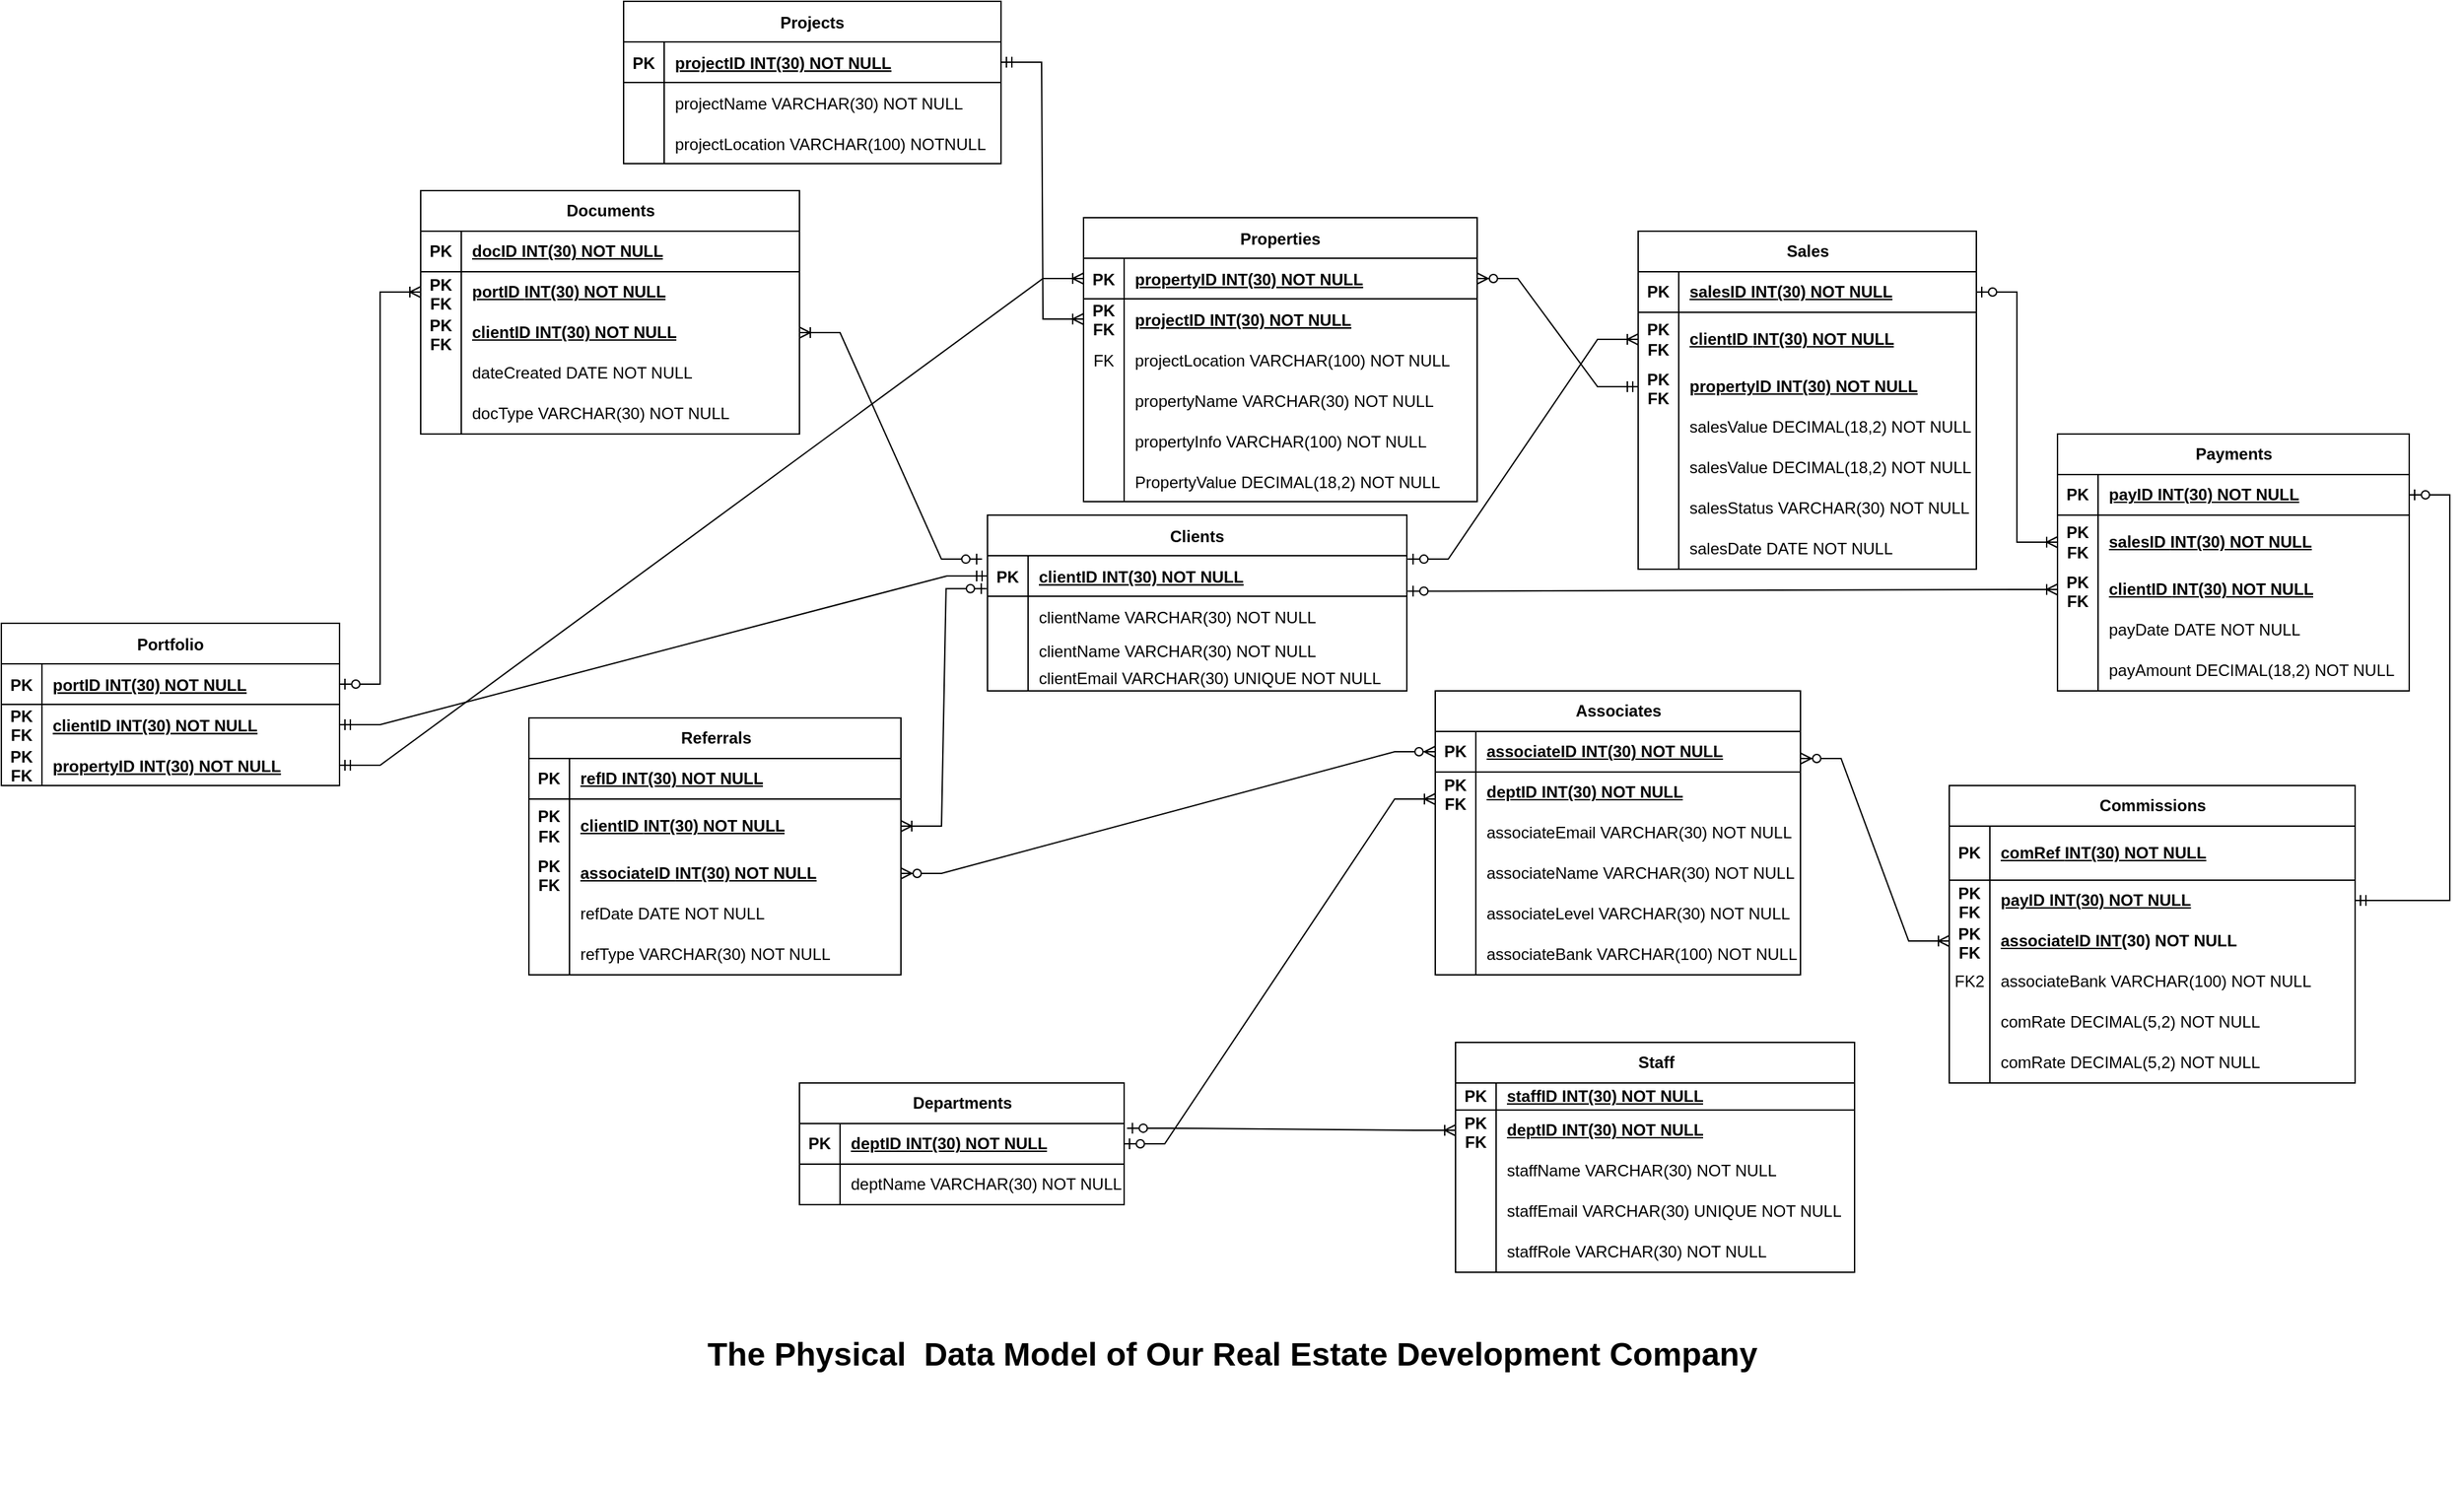 <mxfile version="24.8.6">
  <diagram id="R2lEEEUBdFMjLlhIrx00" name="Page-1">
    <mxGraphModel dx="3415" dy="2725" grid="1" gridSize="10" guides="1" tooltips="1" connect="1" arrows="1" fold="1" page="1" pageScale="1" pageWidth="850" pageHeight="1100" math="0" shadow="0" extFonts="Permanent Marker^https://fonts.googleapis.com/css?family=Permanent+Marker">
      <root>
        <mxCell id="0" />
        <mxCell id="1" parent="0" />
        <mxCell id="C-vyLk0tnHw3VtMMgP7b-2" value="Properties" style="shape=table;startSize=30;container=1;collapsible=1;childLayout=tableLayout;fixedRows=1;rowLines=0;fontStyle=1;align=center;resizeLast=1;" parent="1" vertex="1">
          <mxGeometry x="650" y="80" width="291" height="210" as="geometry" />
        </mxCell>
        <mxCell id="C-vyLk0tnHw3VtMMgP7b-3" value="" style="shape=partialRectangle;collapsible=0;dropTarget=0;pointerEvents=0;fillColor=none;points=[[0,0.5],[1,0.5]];portConstraint=eastwest;top=0;left=0;right=0;bottom=1;" parent="C-vyLk0tnHw3VtMMgP7b-2" vertex="1">
          <mxGeometry y="30" width="291" height="30" as="geometry" />
        </mxCell>
        <mxCell id="C-vyLk0tnHw3VtMMgP7b-4" value="PK" style="shape=partialRectangle;overflow=hidden;connectable=0;fillColor=none;top=0;left=0;bottom=0;right=0;fontStyle=1;" parent="C-vyLk0tnHw3VtMMgP7b-3" vertex="1">
          <mxGeometry width="30" height="30" as="geometry">
            <mxRectangle width="30" height="30" as="alternateBounds" />
          </mxGeometry>
        </mxCell>
        <mxCell id="C-vyLk0tnHw3VtMMgP7b-5" value="propertyID INT(30) NOT NULL" style="shape=partialRectangle;overflow=hidden;connectable=0;fillColor=none;top=0;left=0;bottom=0;right=0;align=left;spacingLeft=6;fontStyle=5;" parent="C-vyLk0tnHw3VtMMgP7b-3" vertex="1">
          <mxGeometry x="30" width="261" height="30" as="geometry">
            <mxRectangle width="261" height="30" as="alternateBounds" />
          </mxGeometry>
        </mxCell>
        <mxCell id="C-vyLk0tnHw3VtMMgP7b-6" value="" style="shape=partialRectangle;collapsible=0;dropTarget=0;pointerEvents=0;fillColor=none;points=[[0,0.5],[1,0.5]];portConstraint=eastwest;top=0;left=0;right=0;bottom=0;" parent="C-vyLk0tnHw3VtMMgP7b-2" vertex="1">
          <mxGeometry y="60" width="291" height="30" as="geometry" />
        </mxCell>
        <mxCell id="C-vyLk0tnHw3VtMMgP7b-7" value="PK&#xa;FK" style="shape=partialRectangle;overflow=hidden;connectable=0;fillColor=none;top=0;left=0;bottom=0;right=0;fontStyle=1" parent="C-vyLk0tnHw3VtMMgP7b-6" vertex="1">
          <mxGeometry width="30" height="30" as="geometry">
            <mxRectangle width="30" height="30" as="alternateBounds" />
          </mxGeometry>
        </mxCell>
        <mxCell id="C-vyLk0tnHw3VtMMgP7b-8" value="projectID INT(30) NOT NULL" style="shape=partialRectangle;overflow=hidden;connectable=0;fillColor=none;top=0;left=0;bottom=0;right=0;align=left;spacingLeft=6;fontStyle=5" parent="C-vyLk0tnHw3VtMMgP7b-6" vertex="1">
          <mxGeometry x="30" width="261" height="30" as="geometry">
            <mxRectangle width="261" height="30" as="alternateBounds" />
          </mxGeometry>
        </mxCell>
        <mxCell id="C-vyLk0tnHw3VtMMgP7b-9" value="" style="shape=partialRectangle;collapsible=0;dropTarget=0;pointerEvents=0;fillColor=none;points=[[0,0.5],[1,0.5]];portConstraint=eastwest;top=0;left=0;right=0;bottom=0;fontStyle=1" parent="C-vyLk0tnHw3VtMMgP7b-2" vertex="1">
          <mxGeometry y="90" width="291" height="30" as="geometry" />
        </mxCell>
        <mxCell id="C-vyLk0tnHw3VtMMgP7b-10" value="FK" style="shape=partialRectangle;overflow=hidden;connectable=0;fillColor=none;top=0;left=0;bottom=0;right=0;fontStyle=0" parent="C-vyLk0tnHw3VtMMgP7b-9" vertex="1">
          <mxGeometry width="30" height="30" as="geometry">
            <mxRectangle width="30" height="30" as="alternateBounds" />
          </mxGeometry>
        </mxCell>
        <mxCell id="C-vyLk0tnHw3VtMMgP7b-11" value="projectLocation VARCHAR(100) NOT NULL" style="shape=partialRectangle;overflow=hidden;connectable=0;fillColor=none;top=0;left=0;bottom=0;right=0;align=left;spacingLeft=6;fontStyle=0" parent="C-vyLk0tnHw3VtMMgP7b-9" vertex="1">
          <mxGeometry x="30" width="261" height="30" as="geometry">
            <mxRectangle width="261" height="30" as="alternateBounds" />
          </mxGeometry>
        </mxCell>
        <mxCell id="5wUjK4i8sKmJVDv-1NQi-130" value="" style="shape=partialRectangle;collapsible=0;dropTarget=0;pointerEvents=0;fillColor=none;points=[[0,0.5],[1,0.5]];portConstraint=eastwest;top=0;left=0;right=0;bottom=0;" vertex="1" parent="C-vyLk0tnHw3VtMMgP7b-2">
          <mxGeometry y="120" width="291" height="30" as="geometry" />
        </mxCell>
        <mxCell id="5wUjK4i8sKmJVDv-1NQi-131" value="" style="shape=partialRectangle;overflow=hidden;connectable=0;fillColor=none;top=0;left=0;bottom=0;right=0;" vertex="1" parent="5wUjK4i8sKmJVDv-1NQi-130">
          <mxGeometry width="30" height="30" as="geometry">
            <mxRectangle width="30" height="30" as="alternateBounds" />
          </mxGeometry>
        </mxCell>
        <mxCell id="5wUjK4i8sKmJVDv-1NQi-132" value="propertyName VARCHAR(30) NOT NULL" style="shape=partialRectangle;overflow=hidden;connectable=0;fillColor=none;top=0;left=0;bottom=0;right=0;align=left;spacingLeft=6;fontStyle=0" vertex="1" parent="5wUjK4i8sKmJVDv-1NQi-130">
          <mxGeometry x="30" width="261" height="30" as="geometry">
            <mxRectangle width="261" height="30" as="alternateBounds" />
          </mxGeometry>
        </mxCell>
        <mxCell id="5wUjK4i8sKmJVDv-1NQi-133" value="" style="shape=partialRectangle;collapsible=0;dropTarget=0;pointerEvents=0;fillColor=none;points=[[0,0.5],[1,0.5]];portConstraint=eastwest;top=0;left=0;right=0;bottom=0;" vertex="1" parent="C-vyLk0tnHw3VtMMgP7b-2">
          <mxGeometry y="150" width="291" height="30" as="geometry" />
        </mxCell>
        <mxCell id="5wUjK4i8sKmJVDv-1NQi-134" value="" style="shape=partialRectangle;overflow=hidden;connectable=0;fillColor=none;top=0;left=0;bottom=0;right=0;" vertex="1" parent="5wUjK4i8sKmJVDv-1NQi-133">
          <mxGeometry width="30" height="30" as="geometry">
            <mxRectangle width="30" height="30" as="alternateBounds" />
          </mxGeometry>
        </mxCell>
        <mxCell id="5wUjK4i8sKmJVDv-1NQi-135" value="propertyInfo VARCHAR(100) NOT NULL" style="shape=partialRectangle;overflow=hidden;connectable=0;fillColor=none;top=0;left=0;bottom=0;right=0;align=left;spacingLeft=6;fontStyle=0" vertex="1" parent="5wUjK4i8sKmJVDv-1NQi-133">
          <mxGeometry x="30" width="261" height="30" as="geometry">
            <mxRectangle width="261" height="30" as="alternateBounds" />
          </mxGeometry>
        </mxCell>
        <mxCell id="5wUjK4i8sKmJVDv-1NQi-136" value="" style="shape=partialRectangle;collapsible=0;dropTarget=0;pointerEvents=0;fillColor=none;points=[[0,0.5],[1,0.5]];portConstraint=eastwest;top=0;left=0;right=0;bottom=0;" vertex="1" parent="C-vyLk0tnHw3VtMMgP7b-2">
          <mxGeometry y="180" width="291" height="30" as="geometry" />
        </mxCell>
        <mxCell id="5wUjK4i8sKmJVDv-1NQi-137" value="" style="shape=partialRectangle;overflow=hidden;connectable=0;fillColor=none;top=0;left=0;bottom=0;right=0;" vertex="1" parent="5wUjK4i8sKmJVDv-1NQi-136">
          <mxGeometry width="30" height="30" as="geometry">
            <mxRectangle width="30" height="30" as="alternateBounds" />
          </mxGeometry>
        </mxCell>
        <mxCell id="5wUjK4i8sKmJVDv-1NQi-138" value="PropertyValue DECIMAL(18,2) NOT NULL" style="shape=partialRectangle;overflow=hidden;connectable=0;fillColor=none;top=0;left=0;bottom=0;right=0;align=left;spacingLeft=6;" vertex="1" parent="5wUjK4i8sKmJVDv-1NQi-136">
          <mxGeometry x="30" width="261" height="30" as="geometry">
            <mxRectangle width="261" height="30" as="alternateBounds" />
          </mxGeometry>
        </mxCell>
        <mxCell id="C-vyLk0tnHw3VtMMgP7b-13" value="Clients" style="shape=table;startSize=30;container=1;collapsible=1;childLayout=tableLayout;fixedRows=1;rowLines=0;fontStyle=1;align=center;resizeLast=1;" parent="1" vertex="1">
          <mxGeometry x="579" y="300" width="310" height="130" as="geometry" />
        </mxCell>
        <mxCell id="C-vyLk0tnHw3VtMMgP7b-14" value="" style="shape=partialRectangle;collapsible=0;dropTarget=0;pointerEvents=0;fillColor=none;points=[[0,0.5],[1,0.5]];portConstraint=eastwest;top=0;left=0;right=0;bottom=1;" parent="C-vyLk0tnHw3VtMMgP7b-13" vertex="1">
          <mxGeometry y="30" width="310" height="30" as="geometry" />
        </mxCell>
        <mxCell id="C-vyLk0tnHw3VtMMgP7b-15" value="PK" style="shape=partialRectangle;overflow=hidden;connectable=0;fillColor=none;top=0;left=0;bottom=0;right=0;fontStyle=1;" parent="C-vyLk0tnHw3VtMMgP7b-14" vertex="1">
          <mxGeometry width="30" height="30" as="geometry">
            <mxRectangle width="30" height="30" as="alternateBounds" />
          </mxGeometry>
        </mxCell>
        <mxCell id="C-vyLk0tnHw3VtMMgP7b-16" value="clientID INT(30) NOT NULL" style="shape=partialRectangle;overflow=hidden;connectable=0;fillColor=none;top=0;left=0;bottom=0;right=0;align=left;spacingLeft=6;fontStyle=5;" parent="C-vyLk0tnHw3VtMMgP7b-14" vertex="1">
          <mxGeometry x="30" width="280" height="30" as="geometry">
            <mxRectangle width="280" height="30" as="alternateBounds" />
          </mxGeometry>
        </mxCell>
        <mxCell id="5wUjK4i8sKmJVDv-1NQi-188" value="" style="shape=partialRectangle;collapsible=0;dropTarget=0;pointerEvents=0;fillColor=none;points=[[0,0.5],[1,0.5]];portConstraint=eastwest;top=0;left=0;right=0;bottom=0;" vertex="1" parent="C-vyLk0tnHw3VtMMgP7b-13">
          <mxGeometry y="60" width="310" height="30" as="geometry" />
        </mxCell>
        <mxCell id="5wUjK4i8sKmJVDv-1NQi-189" value="" style="shape=partialRectangle;overflow=hidden;connectable=0;fillColor=none;top=0;left=0;bottom=0;right=0;" vertex="1" parent="5wUjK4i8sKmJVDv-1NQi-188">
          <mxGeometry width="30" height="30" as="geometry">
            <mxRectangle width="30" height="30" as="alternateBounds" />
          </mxGeometry>
        </mxCell>
        <mxCell id="5wUjK4i8sKmJVDv-1NQi-190" value="clientName VARCHAR(30) NOT NULL" style="shape=partialRectangle;overflow=hidden;connectable=0;fillColor=none;top=0;left=0;bottom=0;right=0;align=left;spacingLeft=6;" vertex="1" parent="5wUjK4i8sKmJVDv-1NQi-188">
          <mxGeometry x="30" width="280" height="30" as="geometry">
            <mxRectangle width="280" height="30" as="alternateBounds" />
          </mxGeometry>
        </mxCell>
        <mxCell id="C-vyLk0tnHw3VtMMgP7b-17" value="" style="shape=partialRectangle;collapsible=0;dropTarget=0;pointerEvents=0;fillColor=none;points=[[0,0.5],[1,0.5]];portConstraint=eastwest;top=0;left=0;right=0;bottom=0;" parent="C-vyLk0tnHw3VtMMgP7b-13" vertex="1">
          <mxGeometry y="90" width="310" height="20" as="geometry" />
        </mxCell>
        <mxCell id="C-vyLk0tnHw3VtMMgP7b-18" value="" style="shape=partialRectangle;overflow=hidden;connectable=0;fillColor=none;top=0;left=0;bottom=0;right=0;" parent="C-vyLk0tnHw3VtMMgP7b-17" vertex="1">
          <mxGeometry width="30" height="20" as="geometry">
            <mxRectangle width="30" height="20" as="alternateBounds" />
          </mxGeometry>
        </mxCell>
        <mxCell id="C-vyLk0tnHw3VtMMgP7b-19" value="clientName VARCHAR(30) NOT NULL" style="shape=partialRectangle;overflow=hidden;connectable=0;fillColor=none;top=0;left=0;bottom=0;right=0;align=left;spacingLeft=6;" parent="C-vyLk0tnHw3VtMMgP7b-17" vertex="1">
          <mxGeometry x="30" width="280" height="20" as="geometry">
            <mxRectangle width="280" height="20" as="alternateBounds" />
          </mxGeometry>
        </mxCell>
        <mxCell id="5wUjK4i8sKmJVDv-1NQi-289" value="" style="shape=partialRectangle;collapsible=0;dropTarget=0;pointerEvents=0;fillColor=none;points=[[0,0.5],[1,0.5]];portConstraint=eastwest;top=0;left=0;right=0;bottom=0;" vertex="1" parent="C-vyLk0tnHw3VtMMgP7b-13">
          <mxGeometry y="110" width="310" height="20" as="geometry" />
        </mxCell>
        <mxCell id="5wUjK4i8sKmJVDv-1NQi-290" value="" style="shape=partialRectangle;overflow=hidden;connectable=0;fillColor=none;top=0;left=0;bottom=0;right=0;" vertex="1" parent="5wUjK4i8sKmJVDv-1NQi-289">
          <mxGeometry width="30" height="20" as="geometry">
            <mxRectangle width="30" height="20" as="alternateBounds" />
          </mxGeometry>
        </mxCell>
        <mxCell id="5wUjK4i8sKmJVDv-1NQi-291" value="clientEmail VARCHAR(30) UNIQUE NOT NULL" style="shape=partialRectangle;overflow=hidden;connectable=0;fillColor=none;top=0;left=0;bottom=0;right=0;align=left;spacingLeft=6;" vertex="1" parent="5wUjK4i8sKmJVDv-1NQi-289">
          <mxGeometry x="30" width="280" height="20" as="geometry">
            <mxRectangle width="280" height="20" as="alternateBounds" />
          </mxGeometry>
        </mxCell>
        <mxCell id="5wUjK4i8sKmJVDv-1NQi-14" value="Staff" style="shape=table;startSize=30;container=1;collapsible=1;childLayout=tableLayout;fixedRows=1;rowLines=0;fontStyle=1;align=center;resizeLast=1;html=1;" vertex="1" parent="1">
          <mxGeometry x="925" y="690" width="295" height="170" as="geometry" />
        </mxCell>
        <mxCell id="5wUjK4i8sKmJVDv-1NQi-15" value="" style="shape=tableRow;horizontal=0;startSize=0;swimlaneHead=0;swimlaneBody=0;fillColor=none;collapsible=0;dropTarget=0;points=[[0,0.5],[1,0.5]];portConstraint=eastwest;top=0;left=0;right=0;bottom=1;" vertex="1" parent="5wUjK4i8sKmJVDv-1NQi-14">
          <mxGeometry y="30" width="295" height="20" as="geometry" />
        </mxCell>
        <mxCell id="5wUjK4i8sKmJVDv-1NQi-16" value="PK" style="shape=partialRectangle;connectable=0;fillColor=none;top=0;left=0;bottom=0;right=0;fontStyle=1;overflow=hidden;whiteSpace=wrap;html=1;" vertex="1" parent="5wUjK4i8sKmJVDv-1NQi-15">
          <mxGeometry width="30" height="20" as="geometry">
            <mxRectangle width="30" height="20" as="alternateBounds" />
          </mxGeometry>
        </mxCell>
        <mxCell id="5wUjK4i8sKmJVDv-1NQi-17" value="staffID INT&lt;span style=&quot;text-wrap: nowrap;&quot;&gt;(30) NOT NULL&lt;/span&gt;" style="shape=partialRectangle;connectable=0;fillColor=none;top=0;left=0;bottom=0;right=0;align=left;spacingLeft=6;fontStyle=5;overflow=hidden;whiteSpace=wrap;html=1;" vertex="1" parent="5wUjK4i8sKmJVDv-1NQi-15">
          <mxGeometry x="30" width="265" height="20" as="geometry">
            <mxRectangle width="265" height="20" as="alternateBounds" />
          </mxGeometry>
        </mxCell>
        <mxCell id="5wUjK4i8sKmJVDv-1NQi-18" value="" style="shape=tableRow;horizontal=0;startSize=0;swimlaneHead=0;swimlaneBody=0;fillColor=none;collapsible=0;dropTarget=0;points=[[0,0.5],[1,0.5]];portConstraint=eastwest;top=0;left=0;right=0;bottom=0;" vertex="1" parent="5wUjK4i8sKmJVDv-1NQi-14">
          <mxGeometry y="50" width="295" height="30" as="geometry" />
        </mxCell>
        <mxCell id="5wUjK4i8sKmJVDv-1NQi-19" value="&lt;b&gt;PK&lt;/b&gt;&lt;div&gt;&lt;b&gt;FK&lt;/b&gt;&lt;/div&gt;" style="shape=partialRectangle;connectable=0;fillColor=none;top=0;left=0;bottom=0;right=0;editable=1;overflow=hidden;whiteSpace=wrap;html=1;" vertex="1" parent="5wUjK4i8sKmJVDv-1NQi-18">
          <mxGeometry width="30" height="30" as="geometry">
            <mxRectangle width="30" height="30" as="alternateBounds" />
          </mxGeometry>
        </mxCell>
        <mxCell id="5wUjK4i8sKmJVDv-1NQi-20" value="&lt;b&gt;&lt;u&gt;deptID&amp;nbsp;INT(30) NOT NULL&lt;/u&gt;&lt;/b&gt;" style="shape=partialRectangle;connectable=0;fillColor=none;top=0;left=0;bottom=0;right=0;align=left;spacingLeft=6;overflow=hidden;whiteSpace=wrap;html=1;" vertex="1" parent="5wUjK4i8sKmJVDv-1NQi-18">
          <mxGeometry x="30" width="265" height="30" as="geometry">
            <mxRectangle width="265" height="30" as="alternateBounds" />
          </mxGeometry>
        </mxCell>
        <mxCell id="5wUjK4i8sKmJVDv-1NQi-21" value="" style="shape=tableRow;horizontal=0;startSize=0;swimlaneHead=0;swimlaneBody=0;fillColor=none;collapsible=0;dropTarget=0;points=[[0,0.5],[1,0.5]];portConstraint=eastwest;top=0;left=0;right=0;bottom=0;" vertex="1" parent="5wUjK4i8sKmJVDv-1NQi-14">
          <mxGeometry y="80" width="295" height="30" as="geometry" />
        </mxCell>
        <mxCell id="5wUjK4i8sKmJVDv-1NQi-22" value="" style="shape=partialRectangle;connectable=0;fillColor=none;top=0;left=0;bottom=0;right=0;editable=1;overflow=hidden;whiteSpace=wrap;html=1;" vertex="1" parent="5wUjK4i8sKmJVDv-1NQi-21">
          <mxGeometry width="30" height="30" as="geometry">
            <mxRectangle width="30" height="30" as="alternateBounds" />
          </mxGeometry>
        </mxCell>
        <mxCell id="5wUjK4i8sKmJVDv-1NQi-23" value="staffName&amp;nbsp;VARCHAR(30) NOT NULL" style="shape=partialRectangle;connectable=0;fillColor=none;top=0;left=0;bottom=0;right=0;align=left;spacingLeft=6;overflow=hidden;whiteSpace=wrap;html=1;" vertex="1" parent="5wUjK4i8sKmJVDv-1NQi-21">
          <mxGeometry x="30" width="265" height="30" as="geometry">
            <mxRectangle width="265" height="30" as="alternateBounds" />
          </mxGeometry>
        </mxCell>
        <mxCell id="5wUjK4i8sKmJVDv-1NQi-150" style="edgeStyle=orthogonalEdgeStyle;rounded=0;orthogonalLoop=1;jettySize=auto;html=1;exitX=1;exitY=0.5;exitDx=0;exitDy=0;" edge="1" parent="5wUjK4i8sKmJVDv-1NQi-14" source="5wUjK4i8sKmJVDv-1NQi-18" target="5wUjK4i8sKmJVDv-1NQi-18">
          <mxGeometry relative="1" as="geometry" />
        </mxCell>
        <mxCell id="5wUjK4i8sKmJVDv-1NQi-151" style="edgeStyle=orthogonalEdgeStyle;rounded=0;orthogonalLoop=1;jettySize=auto;html=1;exitX=1;exitY=0.5;exitDx=0;exitDy=0;" edge="1" parent="5wUjK4i8sKmJVDv-1NQi-14" source="5wUjK4i8sKmJVDv-1NQi-18" target="5wUjK4i8sKmJVDv-1NQi-18">
          <mxGeometry relative="1" as="geometry" />
        </mxCell>
        <mxCell id="5wUjK4i8sKmJVDv-1NQi-24" value="" style="shape=tableRow;horizontal=0;startSize=0;swimlaneHead=0;swimlaneBody=0;fillColor=none;collapsible=0;dropTarget=0;points=[[0,0.5],[1,0.5]];portConstraint=eastwest;top=0;left=0;right=0;bottom=0;" vertex="1" parent="5wUjK4i8sKmJVDv-1NQi-14">
          <mxGeometry y="110" width="295" height="30" as="geometry" />
        </mxCell>
        <mxCell id="5wUjK4i8sKmJVDv-1NQi-25" value="" style="shape=partialRectangle;connectable=0;fillColor=none;top=0;left=0;bottom=0;right=0;editable=1;overflow=hidden;whiteSpace=wrap;html=1;" vertex="1" parent="5wUjK4i8sKmJVDv-1NQi-24">
          <mxGeometry width="30" height="30" as="geometry">
            <mxRectangle width="30" height="30" as="alternateBounds" />
          </mxGeometry>
        </mxCell>
        <mxCell id="5wUjK4i8sKmJVDv-1NQi-26" value="staffEmail VARCHAR(30) UNIQUE NOT NULL" style="shape=partialRectangle;connectable=0;fillColor=none;top=0;left=0;bottom=0;right=0;align=left;spacingLeft=6;overflow=hidden;whiteSpace=wrap;html=1;" vertex="1" parent="5wUjK4i8sKmJVDv-1NQi-24">
          <mxGeometry x="30" width="265" height="30" as="geometry">
            <mxRectangle width="265" height="30" as="alternateBounds" />
          </mxGeometry>
        </mxCell>
        <mxCell id="5wUjK4i8sKmJVDv-1NQi-317" value="" style="shape=tableRow;horizontal=0;startSize=0;swimlaneHead=0;swimlaneBody=0;fillColor=none;collapsible=0;dropTarget=0;points=[[0,0.5],[1,0.5]];portConstraint=eastwest;top=0;left=0;right=0;bottom=0;" vertex="1" parent="5wUjK4i8sKmJVDv-1NQi-14">
          <mxGeometry y="140" width="295" height="30" as="geometry" />
        </mxCell>
        <mxCell id="5wUjK4i8sKmJVDv-1NQi-318" value="" style="shape=partialRectangle;connectable=0;fillColor=none;top=0;left=0;bottom=0;right=0;editable=1;overflow=hidden;whiteSpace=wrap;html=1;" vertex="1" parent="5wUjK4i8sKmJVDv-1NQi-317">
          <mxGeometry width="30" height="30" as="geometry">
            <mxRectangle width="30" height="30" as="alternateBounds" />
          </mxGeometry>
        </mxCell>
        <mxCell id="5wUjK4i8sKmJVDv-1NQi-319" value="staffRole&amp;nbsp;VARCHAR(30) NOT NULL" style="shape=partialRectangle;connectable=0;fillColor=none;top=0;left=0;bottom=0;right=0;align=left;spacingLeft=6;overflow=hidden;whiteSpace=wrap;html=1;" vertex="1" parent="5wUjK4i8sKmJVDv-1NQi-317">
          <mxGeometry x="30" width="265" height="30" as="geometry">
            <mxRectangle width="265" height="30" as="alternateBounds" />
          </mxGeometry>
        </mxCell>
        <mxCell id="5wUjK4i8sKmJVDv-1NQi-27" value="Associates" style="shape=table;startSize=30;container=1;collapsible=1;childLayout=tableLayout;fixedRows=1;rowLines=0;fontStyle=1;align=center;resizeLast=1;html=1;" vertex="1" parent="1">
          <mxGeometry x="910" y="430" width="270" height="210" as="geometry" />
        </mxCell>
        <mxCell id="5wUjK4i8sKmJVDv-1NQi-28" value="" style="shape=tableRow;horizontal=0;startSize=0;swimlaneHead=0;swimlaneBody=0;fillColor=none;collapsible=0;dropTarget=0;points=[[0,0.5],[1,0.5]];portConstraint=eastwest;top=0;left=0;right=0;bottom=1;" vertex="1" parent="5wUjK4i8sKmJVDv-1NQi-27">
          <mxGeometry y="30" width="270" height="30" as="geometry" />
        </mxCell>
        <mxCell id="5wUjK4i8sKmJVDv-1NQi-29" value="PK" style="shape=partialRectangle;connectable=0;fillColor=none;top=0;left=0;bottom=0;right=0;fontStyle=1;overflow=hidden;whiteSpace=wrap;html=1;" vertex="1" parent="5wUjK4i8sKmJVDv-1NQi-28">
          <mxGeometry width="30" height="30" as="geometry">
            <mxRectangle width="30" height="30" as="alternateBounds" />
          </mxGeometry>
        </mxCell>
        <mxCell id="5wUjK4i8sKmJVDv-1NQi-30" value="associateID INT&lt;span style=&quot;text-wrap: nowrap;&quot;&gt;(30) NOT NULL&lt;/span&gt;" style="shape=partialRectangle;connectable=0;fillColor=none;top=0;left=0;bottom=0;right=0;align=left;spacingLeft=6;fontStyle=5;overflow=hidden;whiteSpace=wrap;html=1;" vertex="1" parent="5wUjK4i8sKmJVDv-1NQi-28">
          <mxGeometry x="30" width="240" height="30" as="geometry">
            <mxRectangle width="240" height="30" as="alternateBounds" />
          </mxGeometry>
        </mxCell>
        <mxCell id="5wUjK4i8sKmJVDv-1NQi-31" value="" style="shape=tableRow;horizontal=0;startSize=0;swimlaneHead=0;swimlaneBody=0;fillColor=none;collapsible=0;dropTarget=0;points=[[0,0.5],[1,0.5]];portConstraint=eastwest;top=0;left=0;right=0;bottom=0;" vertex="1" parent="5wUjK4i8sKmJVDv-1NQi-27">
          <mxGeometry y="60" width="270" height="30" as="geometry" />
        </mxCell>
        <mxCell id="5wUjK4i8sKmJVDv-1NQi-32" value="&lt;b&gt;PK&lt;/b&gt;&lt;div&gt;&lt;b&gt;FK&lt;/b&gt;&lt;/div&gt;" style="shape=partialRectangle;connectable=0;fillColor=none;top=0;left=0;bottom=0;right=0;editable=1;overflow=hidden;whiteSpace=wrap;html=1;" vertex="1" parent="5wUjK4i8sKmJVDv-1NQi-31">
          <mxGeometry width="30" height="30" as="geometry">
            <mxRectangle width="30" height="30" as="alternateBounds" />
          </mxGeometry>
        </mxCell>
        <mxCell id="5wUjK4i8sKmJVDv-1NQi-33" value="&lt;b&gt;&lt;u&gt;deptID INT(30) NOT NULL&lt;/u&gt;&lt;/b&gt;" style="shape=partialRectangle;connectable=0;fillColor=none;top=0;left=0;bottom=0;right=0;align=left;spacingLeft=6;overflow=hidden;whiteSpace=wrap;html=1;" vertex="1" parent="5wUjK4i8sKmJVDv-1NQi-31">
          <mxGeometry x="30" width="240" height="30" as="geometry">
            <mxRectangle width="240" height="30" as="alternateBounds" />
          </mxGeometry>
        </mxCell>
        <mxCell id="5wUjK4i8sKmJVDv-1NQi-34" value="" style="shape=tableRow;horizontal=0;startSize=0;swimlaneHead=0;swimlaneBody=0;fillColor=none;collapsible=0;dropTarget=0;points=[[0,0.5],[1,0.5]];portConstraint=eastwest;top=0;left=0;right=0;bottom=0;" vertex="1" parent="5wUjK4i8sKmJVDv-1NQi-27">
          <mxGeometry y="90" width="270" height="30" as="geometry" />
        </mxCell>
        <mxCell id="5wUjK4i8sKmJVDv-1NQi-35" value="" style="shape=partialRectangle;connectable=0;fillColor=none;top=0;left=0;bottom=0;right=0;editable=1;overflow=hidden;whiteSpace=wrap;html=1;" vertex="1" parent="5wUjK4i8sKmJVDv-1NQi-34">
          <mxGeometry width="30" height="30" as="geometry">
            <mxRectangle width="30" height="30" as="alternateBounds" />
          </mxGeometry>
        </mxCell>
        <mxCell id="5wUjK4i8sKmJVDv-1NQi-36" value="associateEmail VARCHAR(30) NOT NULL" style="shape=partialRectangle;connectable=0;fillColor=none;top=0;left=0;bottom=0;right=0;align=left;spacingLeft=6;overflow=hidden;whiteSpace=wrap;html=1;" vertex="1" parent="5wUjK4i8sKmJVDv-1NQi-34">
          <mxGeometry x="30" width="240" height="30" as="geometry">
            <mxRectangle width="240" height="30" as="alternateBounds" />
          </mxGeometry>
        </mxCell>
        <mxCell id="5wUjK4i8sKmJVDv-1NQi-156" value="" style="shape=tableRow;horizontal=0;startSize=0;swimlaneHead=0;swimlaneBody=0;fillColor=none;collapsible=0;dropTarget=0;points=[[0,0.5],[1,0.5]];portConstraint=eastwest;top=0;left=0;right=0;bottom=0;" vertex="1" parent="5wUjK4i8sKmJVDv-1NQi-27">
          <mxGeometry y="120" width="270" height="30" as="geometry" />
        </mxCell>
        <mxCell id="5wUjK4i8sKmJVDv-1NQi-157" value="" style="shape=partialRectangle;connectable=0;fillColor=none;top=0;left=0;bottom=0;right=0;editable=1;overflow=hidden;whiteSpace=wrap;html=1;" vertex="1" parent="5wUjK4i8sKmJVDv-1NQi-156">
          <mxGeometry width="30" height="30" as="geometry">
            <mxRectangle width="30" height="30" as="alternateBounds" />
          </mxGeometry>
        </mxCell>
        <mxCell id="5wUjK4i8sKmJVDv-1NQi-158" value="associateName&amp;nbsp;VARCHAR(30) NOT NULL" style="shape=partialRectangle;connectable=0;fillColor=none;top=0;left=0;bottom=0;right=0;align=left;spacingLeft=6;overflow=hidden;whiteSpace=wrap;html=1;" vertex="1" parent="5wUjK4i8sKmJVDv-1NQi-156">
          <mxGeometry x="30" width="240" height="30" as="geometry">
            <mxRectangle width="240" height="30" as="alternateBounds" />
          </mxGeometry>
        </mxCell>
        <mxCell id="5wUjK4i8sKmJVDv-1NQi-320" value="" style="shape=tableRow;horizontal=0;startSize=0;swimlaneHead=0;swimlaneBody=0;fillColor=none;collapsible=0;dropTarget=0;points=[[0,0.5],[1,0.5]];portConstraint=eastwest;top=0;left=0;right=0;bottom=0;" vertex="1" parent="5wUjK4i8sKmJVDv-1NQi-27">
          <mxGeometry y="150" width="270" height="30" as="geometry" />
        </mxCell>
        <mxCell id="5wUjK4i8sKmJVDv-1NQi-321" value="" style="shape=partialRectangle;connectable=0;fillColor=none;top=0;left=0;bottom=0;right=0;editable=1;overflow=hidden;whiteSpace=wrap;html=1;" vertex="1" parent="5wUjK4i8sKmJVDv-1NQi-320">
          <mxGeometry width="30" height="30" as="geometry">
            <mxRectangle width="30" height="30" as="alternateBounds" />
          </mxGeometry>
        </mxCell>
        <mxCell id="5wUjK4i8sKmJVDv-1NQi-322" value="associateLevel&amp;nbsp;VARCHAR(30) NOT NULL" style="shape=partialRectangle;connectable=0;fillColor=none;top=0;left=0;bottom=0;right=0;align=left;spacingLeft=6;overflow=hidden;whiteSpace=wrap;html=1;" vertex="1" parent="5wUjK4i8sKmJVDv-1NQi-320">
          <mxGeometry x="30" width="240" height="30" as="geometry">
            <mxRectangle width="240" height="30" as="alternateBounds" />
          </mxGeometry>
        </mxCell>
        <mxCell id="5wUjK4i8sKmJVDv-1NQi-323" value="" style="shape=tableRow;horizontal=0;startSize=0;swimlaneHead=0;swimlaneBody=0;fillColor=none;collapsible=0;dropTarget=0;points=[[0,0.5],[1,0.5]];portConstraint=eastwest;top=0;left=0;right=0;bottom=0;" vertex="1" parent="5wUjK4i8sKmJVDv-1NQi-27">
          <mxGeometry y="180" width="270" height="30" as="geometry" />
        </mxCell>
        <mxCell id="5wUjK4i8sKmJVDv-1NQi-324" value="" style="shape=partialRectangle;connectable=0;fillColor=none;top=0;left=0;bottom=0;right=0;editable=1;overflow=hidden;whiteSpace=wrap;html=1;" vertex="1" parent="5wUjK4i8sKmJVDv-1NQi-323">
          <mxGeometry width="30" height="30" as="geometry">
            <mxRectangle width="30" height="30" as="alternateBounds" />
          </mxGeometry>
        </mxCell>
        <mxCell id="5wUjK4i8sKmJVDv-1NQi-325" value="associateBank VARCHAR(100) NOT NULL" style="shape=partialRectangle;connectable=0;fillColor=none;top=0;left=0;bottom=0;right=0;align=left;spacingLeft=6;overflow=hidden;whiteSpace=wrap;html=1;" vertex="1" parent="5wUjK4i8sKmJVDv-1NQi-323">
          <mxGeometry x="30" width="240" height="30" as="geometry">
            <mxRectangle width="240" height="30" as="alternateBounds" />
          </mxGeometry>
        </mxCell>
        <mxCell id="5wUjK4i8sKmJVDv-1NQi-40" value="Referrals" style="shape=table;startSize=30;container=1;collapsible=1;childLayout=tableLayout;fixedRows=1;rowLines=0;fontStyle=1;align=center;resizeLast=1;html=1;" vertex="1" parent="1">
          <mxGeometry x="240" y="450" width="275" height="190" as="geometry" />
        </mxCell>
        <mxCell id="5wUjK4i8sKmJVDv-1NQi-41" value="" style="shape=tableRow;horizontal=0;startSize=0;swimlaneHead=0;swimlaneBody=0;fillColor=none;collapsible=0;dropTarget=0;points=[[0,0.5],[1,0.5]];portConstraint=eastwest;top=0;left=0;right=0;bottom=1;" vertex="1" parent="5wUjK4i8sKmJVDv-1NQi-40">
          <mxGeometry y="30" width="275" height="30" as="geometry" />
        </mxCell>
        <mxCell id="5wUjK4i8sKmJVDv-1NQi-42" value="PK" style="shape=partialRectangle;connectable=0;fillColor=none;top=0;left=0;bottom=0;right=0;fontStyle=1;overflow=hidden;whiteSpace=wrap;html=1;" vertex="1" parent="5wUjK4i8sKmJVDv-1NQi-41">
          <mxGeometry width="30" height="30" as="geometry">
            <mxRectangle width="30" height="30" as="alternateBounds" />
          </mxGeometry>
        </mxCell>
        <mxCell id="5wUjK4i8sKmJVDv-1NQi-43" value="refID INT&lt;span style=&quot;text-wrap: nowrap;&quot;&gt;(30) NOT NULL&lt;/span&gt;" style="shape=partialRectangle;connectable=0;fillColor=none;top=0;left=0;bottom=0;right=0;align=left;spacingLeft=6;fontStyle=5;overflow=hidden;whiteSpace=wrap;html=1;" vertex="1" parent="5wUjK4i8sKmJVDv-1NQi-41">
          <mxGeometry x="30" width="245" height="30" as="geometry">
            <mxRectangle width="245" height="30" as="alternateBounds" />
          </mxGeometry>
        </mxCell>
        <mxCell id="5wUjK4i8sKmJVDv-1NQi-44" value="" style="shape=tableRow;horizontal=0;startSize=0;swimlaneHead=0;swimlaneBody=0;fillColor=none;collapsible=0;dropTarget=0;points=[[0,0.5],[1,0.5]];portConstraint=eastwest;top=0;left=0;right=0;bottom=0;" vertex="1" parent="5wUjK4i8sKmJVDv-1NQi-40">
          <mxGeometry y="60" width="275" height="40" as="geometry" />
        </mxCell>
        <mxCell id="5wUjK4i8sKmJVDv-1NQi-45" value="&lt;b&gt;PK&lt;/b&gt;&lt;div&gt;&lt;b&gt;FK&lt;/b&gt;&lt;/div&gt;" style="shape=partialRectangle;connectable=0;fillColor=none;top=0;left=0;bottom=0;right=0;editable=1;overflow=hidden;whiteSpace=wrap;html=1;" vertex="1" parent="5wUjK4i8sKmJVDv-1NQi-44">
          <mxGeometry width="30" height="40" as="geometry">
            <mxRectangle width="30" height="40" as="alternateBounds" />
          </mxGeometry>
        </mxCell>
        <mxCell id="5wUjK4i8sKmJVDv-1NQi-46" value="&lt;b&gt;&lt;u&gt;clientID&amp;nbsp;&lt;span style=&quot;text-wrap: nowrap;&quot;&gt;INT(30) NOT NULL&lt;/span&gt;&lt;/u&gt;&lt;/b&gt;" style="shape=partialRectangle;connectable=0;fillColor=none;top=0;left=0;bottom=0;right=0;align=left;spacingLeft=6;overflow=hidden;whiteSpace=wrap;html=1;" vertex="1" parent="5wUjK4i8sKmJVDv-1NQi-44">
          <mxGeometry x="30" width="245" height="40" as="geometry">
            <mxRectangle width="245" height="40" as="alternateBounds" />
          </mxGeometry>
        </mxCell>
        <mxCell id="5wUjK4i8sKmJVDv-1NQi-47" value="" style="shape=tableRow;horizontal=0;startSize=0;swimlaneHead=0;swimlaneBody=0;fillColor=none;collapsible=0;dropTarget=0;points=[[0,0.5],[1,0.5]];portConstraint=eastwest;top=0;left=0;right=0;bottom=0;" vertex="1" parent="5wUjK4i8sKmJVDv-1NQi-40">
          <mxGeometry y="100" width="275" height="30" as="geometry" />
        </mxCell>
        <mxCell id="5wUjK4i8sKmJVDv-1NQi-48" value="&lt;b&gt;PK&lt;/b&gt;&lt;div&gt;&lt;b&gt;FK&lt;/b&gt;&lt;/div&gt;" style="shape=partialRectangle;connectable=0;fillColor=none;top=0;left=0;bottom=0;right=0;editable=1;overflow=hidden;whiteSpace=wrap;html=1;" vertex="1" parent="5wUjK4i8sKmJVDv-1NQi-47">
          <mxGeometry width="30" height="30" as="geometry">
            <mxRectangle width="30" height="30" as="alternateBounds" />
          </mxGeometry>
        </mxCell>
        <mxCell id="5wUjK4i8sKmJVDv-1NQi-49" value="&lt;b&gt;&lt;u&gt;associateID&amp;nbsp;&lt;span style=&quot;text-wrap: nowrap;&quot;&gt;INT(30) NOT NULL&lt;/span&gt;&lt;/u&gt;&lt;/b&gt;" style="shape=partialRectangle;connectable=0;fillColor=none;top=0;left=0;bottom=0;right=0;align=left;spacingLeft=6;overflow=hidden;whiteSpace=wrap;html=1;" vertex="1" parent="5wUjK4i8sKmJVDv-1NQi-47">
          <mxGeometry x="30" width="245" height="30" as="geometry">
            <mxRectangle width="245" height="30" as="alternateBounds" />
          </mxGeometry>
        </mxCell>
        <mxCell id="5wUjK4i8sKmJVDv-1NQi-50" value="" style="shape=tableRow;horizontal=0;startSize=0;swimlaneHead=0;swimlaneBody=0;fillColor=none;collapsible=0;dropTarget=0;points=[[0,0.5],[1,0.5]];portConstraint=eastwest;top=0;left=0;right=0;bottom=0;" vertex="1" parent="5wUjK4i8sKmJVDv-1NQi-40">
          <mxGeometry y="130" width="275" height="30" as="geometry" />
        </mxCell>
        <mxCell id="5wUjK4i8sKmJVDv-1NQi-51" value="" style="shape=partialRectangle;connectable=0;fillColor=none;top=0;left=0;bottom=0;right=0;editable=1;overflow=hidden;whiteSpace=wrap;html=1;" vertex="1" parent="5wUjK4i8sKmJVDv-1NQi-50">
          <mxGeometry width="30" height="30" as="geometry">
            <mxRectangle width="30" height="30" as="alternateBounds" />
          </mxGeometry>
        </mxCell>
        <mxCell id="5wUjK4i8sKmJVDv-1NQi-52" value="refDate DATE NOT NULL" style="shape=partialRectangle;connectable=0;fillColor=none;top=0;left=0;bottom=0;right=0;align=left;spacingLeft=6;overflow=hidden;whiteSpace=wrap;html=1;" vertex="1" parent="5wUjK4i8sKmJVDv-1NQi-50">
          <mxGeometry x="30" width="245" height="30" as="geometry">
            <mxRectangle width="245" height="30" as="alternateBounds" />
          </mxGeometry>
        </mxCell>
        <mxCell id="5wUjK4i8sKmJVDv-1NQi-159" value="" style="shape=tableRow;horizontal=0;startSize=0;swimlaneHead=0;swimlaneBody=0;fillColor=none;collapsible=0;dropTarget=0;points=[[0,0.5],[1,0.5]];portConstraint=eastwest;top=0;left=0;right=0;bottom=0;" vertex="1" parent="5wUjK4i8sKmJVDv-1NQi-40">
          <mxGeometry y="160" width="275" height="30" as="geometry" />
        </mxCell>
        <mxCell id="5wUjK4i8sKmJVDv-1NQi-160" value="" style="shape=partialRectangle;connectable=0;fillColor=none;top=0;left=0;bottom=0;right=0;editable=1;overflow=hidden;whiteSpace=wrap;html=1;" vertex="1" parent="5wUjK4i8sKmJVDv-1NQi-159">
          <mxGeometry width="30" height="30" as="geometry">
            <mxRectangle width="30" height="30" as="alternateBounds" />
          </mxGeometry>
        </mxCell>
        <mxCell id="5wUjK4i8sKmJVDv-1NQi-161" value="refType&amp;nbsp;&lt;span style=&quot;text-wrap: nowrap;&quot;&gt;VARCHAR(30) NOT NULL&lt;/span&gt;" style="shape=partialRectangle;connectable=0;fillColor=none;top=0;left=0;bottom=0;right=0;align=left;spacingLeft=6;overflow=hidden;whiteSpace=wrap;html=1;" vertex="1" parent="5wUjK4i8sKmJVDv-1NQi-159">
          <mxGeometry x="30" width="245" height="30" as="geometry">
            <mxRectangle width="245" height="30" as="alternateBounds" />
          </mxGeometry>
        </mxCell>
        <mxCell id="5wUjK4i8sKmJVDv-1NQi-53" value="Departments" style="shape=table;startSize=30;container=1;collapsible=1;childLayout=tableLayout;fixedRows=1;rowLines=0;fontStyle=1;align=center;resizeLast=1;html=1;" vertex="1" parent="1">
          <mxGeometry x="440" y="720" width="240" height="90" as="geometry" />
        </mxCell>
        <mxCell id="5wUjK4i8sKmJVDv-1NQi-54" value="" style="shape=tableRow;horizontal=0;startSize=0;swimlaneHead=0;swimlaneBody=0;fillColor=none;collapsible=0;dropTarget=0;points=[[0,0.5],[1,0.5]];portConstraint=eastwest;top=0;left=0;right=0;bottom=1;" vertex="1" parent="5wUjK4i8sKmJVDv-1NQi-53">
          <mxGeometry y="30" width="240" height="30" as="geometry" />
        </mxCell>
        <mxCell id="5wUjK4i8sKmJVDv-1NQi-55" value="PK" style="shape=partialRectangle;connectable=0;fillColor=none;top=0;left=0;bottom=0;right=0;fontStyle=1;overflow=hidden;whiteSpace=wrap;html=1;" vertex="1" parent="5wUjK4i8sKmJVDv-1NQi-54">
          <mxGeometry width="30" height="30" as="geometry">
            <mxRectangle width="30" height="30" as="alternateBounds" />
          </mxGeometry>
        </mxCell>
        <mxCell id="5wUjK4i8sKmJVDv-1NQi-56" value="deptID INT&lt;span style=&quot;text-wrap: nowrap;&quot;&gt;(30) NOT NULL&lt;/span&gt;" style="shape=partialRectangle;connectable=0;fillColor=none;top=0;left=0;bottom=0;right=0;align=left;spacingLeft=6;fontStyle=5;overflow=hidden;whiteSpace=wrap;html=1;" vertex="1" parent="5wUjK4i8sKmJVDv-1NQi-54">
          <mxGeometry x="30" width="210" height="30" as="geometry">
            <mxRectangle width="210" height="30" as="alternateBounds" />
          </mxGeometry>
        </mxCell>
        <mxCell id="5wUjK4i8sKmJVDv-1NQi-57" value="" style="shape=tableRow;horizontal=0;startSize=0;swimlaneHead=0;swimlaneBody=0;fillColor=none;collapsible=0;dropTarget=0;points=[[0,0.5],[1,0.5]];portConstraint=eastwest;top=0;left=0;right=0;bottom=0;" vertex="1" parent="5wUjK4i8sKmJVDv-1NQi-53">
          <mxGeometry y="60" width="240" height="30" as="geometry" />
        </mxCell>
        <mxCell id="5wUjK4i8sKmJVDv-1NQi-58" value="" style="shape=partialRectangle;connectable=0;fillColor=none;top=0;left=0;bottom=0;right=0;editable=1;overflow=hidden;whiteSpace=wrap;html=1;" vertex="1" parent="5wUjK4i8sKmJVDv-1NQi-57">
          <mxGeometry width="30" height="30" as="geometry">
            <mxRectangle width="30" height="30" as="alternateBounds" />
          </mxGeometry>
        </mxCell>
        <mxCell id="5wUjK4i8sKmJVDv-1NQi-59" value="deptName&amp;nbsp;VARCHAR(30) NOT NULL" style="shape=partialRectangle;connectable=0;fillColor=none;top=0;left=0;bottom=0;right=0;align=left;spacingLeft=6;overflow=hidden;whiteSpace=wrap;html=1;" vertex="1" parent="5wUjK4i8sKmJVDv-1NQi-57">
          <mxGeometry x="30" width="210" height="30" as="geometry">
            <mxRectangle width="210" height="30" as="alternateBounds" />
          </mxGeometry>
        </mxCell>
        <mxCell id="5wUjK4i8sKmJVDv-1NQi-66" value="Documents" style="shape=table;startSize=30;container=1;collapsible=1;childLayout=tableLayout;fixedRows=1;rowLines=0;fontStyle=1;align=center;resizeLast=1;html=1;" vertex="1" parent="1">
          <mxGeometry x="160" y="60" width="280" height="180" as="geometry" />
        </mxCell>
        <mxCell id="5wUjK4i8sKmJVDv-1NQi-67" value="" style="shape=tableRow;horizontal=0;startSize=0;swimlaneHead=0;swimlaneBody=0;fillColor=none;collapsible=0;dropTarget=0;points=[[0,0.5],[1,0.5]];portConstraint=eastwest;top=0;left=0;right=0;bottom=1;" vertex="1" parent="5wUjK4i8sKmJVDv-1NQi-66">
          <mxGeometry y="30" width="280" height="30" as="geometry" />
        </mxCell>
        <mxCell id="5wUjK4i8sKmJVDv-1NQi-68" value="PK" style="shape=partialRectangle;connectable=0;fillColor=none;top=0;left=0;bottom=0;right=0;fontStyle=1;overflow=hidden;whiteSpace=wrap;html=1;" vertex="1" parent="5wUjK4i8sKmJVDv-1NQi-67">
          <mxGeometry width="30" height="30" as="geometry">
            <mxRectangle width="30" height="30" as="alternateBounds" />
          </mxGeometry>
        </mxCell>
        <mxCell id="5wUjK4i8sKmJVDv-1NQi-69" value="docID INT&lt;span style=&quot;text-wrap: nowrap;&quot;&gt;(30) NOT NULL&lt;/span&gt;" style="shape=partialRectangle;connectable=0;fillColor=none;top=0;left=0;bottom=0;right=0;align=left;spacingLeft=6;fontStyle=5;overflow=hidden;whiteSpace=wrap;html=1;" vertex="1" parent="5wUjK4i8sKmJVDv-1NQi-67">
          <mxGeometry x="30" width="250" height="30" as="geometry">
            <mxRectangle width="250" height="30" as="alternateBounds" />
          </mxGeometry>
        </mxCell>
        <mxCell id="5wUjK4i8sKmJVDv-1NQi-70" value="" style="shape=tableRow;horizontal=0;startSize=0;swimlaneHead=0;swimlaneBody=0;fillColor=none;collapsible=0;dropTarget=0;points=[[0,0.5],[1,0.5]];portConstraint=eastwest;top=0;left=0;right=0;bottom=0;" vertex="1" parent="5wUjK4i8sKmJVDv-1NQi-66">
          <mxGeometry y="60" width="280" height="30" as="geometry" />
        </mxCell>
        <mxCell id="5wUjK4i8sKmJVDv-1NQi-71" value="&lt;b&gt;PK&lt;/b&gt;&lt;div&gt;&lt;b&gt;FK&lt;/b&gt;&lt;/div&gt;" style="shape=partialRectangle;connectable=0;fillColor=none;top=0;left=0;bottom=0;right=0;editable=1;overflow=hidden;whiteSpace=wrap;html=1;" vertex="1" parent="5wUjK4i8sKmJVDv-1NQi-70">
          <mxGeometry width="30" height="30" as="geometry">
            <mxRectangle width="30" height="30" as="alternateBounds" />
          </mxGeometry>
        </mxCell>
        <mxCell id="5wUjK4i8sKmJVDv-1NQi-72" value="&lt;b&gt;&lt;u&gt;portID&amp;nbsp;&lt;span style=&quot;text-wrap: nowrap;&quot;&gt;INT(30) NOT NULL&lt;/span&gt;&lt;/u&gt;&lt;/b&gt;" style="shape=partialRectangle;connectable=0;fillColor=none;top=0;left=0;bottom=0;right=0;align=left;spacingLeft=6;overflow=hidden;whiteSpace=wrap;html=1;" vertex="1" parent="5wUjK4i8sKmJVDv-1NQi-70">
          <mxGeometry x="30" width="250" height="30" as="geometry">
            <mxRectangle width="250" height="30" as="alternateBounds" />
          </mxGeometry>
        </mxCell>
        <mxCell id="5wUjK4i8sKmJVDv-1NQi-73" value="" style="shape=tableRow;horizontal=0;startSize=0;swimlaneHead=0;swimlaneBody=0;fillColor=none;collapsible=0;dropTarget=0;points=[[0,0.5],[1,0.5]];portConstraint=eastwest;top=0;left=0;right=0;bottom=0;" vertex="1" parent="5wUjK4i8sKmJVDv-1NQi-66">
          <mxGeometry y="90" width="280" height="30" as="geometry" />
        </mxCell>
        <mxCell id="5wUjK4i8sKmJVDv-1NQi-74" value="&lt;b&gt;PK&lt;/b&gt;&lt;div&gt;&lt;b&gt;FK&lt;/b&gt;&lt;/div&gt;" style="shape=partialRectangle;connectable=0;fillColor=none;top=0;left=0;bottom=0;right=0;editable=1;overflow=hidden;whiteSpace=wrap;html=1;" vertex="1" parent="5wUjK4i8sKmJVDv-1NQi-73">
          <mxGeometry width="30" height="30" as="geometry">
            <mxRectangle width="30" height="30" as="alternateBounds" />
          </mxGeometry>
        </mxCell>
        <mxCell id="5wUjK4i8sKmJVDv-1NQi-75" value="&lt;span style=&quot;font-weight: 700; text-wrap: nowrap; text-decoration-line: underline;&quot;&gt;clientID&amp;nbsp;INT(30) NOT NULL&lt;/span&gt;" style="shape=partialRectangle;connectable=0;fillColor=none;top=0;left=0;bottom=0;right=0;align=left;spacingLeft=6;overflow=hidden;whiteSpace=wrap;html=1;" vertex="1" parent="5wUjK4i8sKmJVDv-1NQi-73">
          <mxGeometry x="30" width="250" height="30" as="geometry">
            <mxRectangle width="250" height="30" as="alternateBounds" />
          </mxGeometry>
        </mxCell>
        <mxCell id="5wUjK4i8sKmJVDv-1NQi-277" value="" style="shape=tableRow;horizontal=0;startSize=0;swimlaneHead=0;swimlaneBody=0;fillColor=none;collapsible=0;dropTarget=0;points=[[0,0.5],[1,0.5]];portConstraint=eastwest;top=0;left=0;right=0;bottom=0;" vertex="1" parent="5wUjK4i8sKmJVDv-1NQi-66">
          <mxGeometry y="120" width="280" height="30" as="geometry" />
        </mxCell>
        <mxCell id="5wUjK4i8sKmJVDv-1NQi-278" value="" style="shape=partialRectangle;connectable=0;fillColor=none;top=0;left=0;bottom=0;right=0;editable=1;overflow=hidden;whiteSpace=wrap;html=1;" vertex="1" parent="5wUjK4i8sKmJVDv-1NQi-277">
          <mxGeometry width="30" height="30" as="geometry">
            <mxRectangle width="30" height="30" as="alternateBounds" />
          </mxGeometry>
        </mxCell>
        <mxCell id="5wUjK4i8sKmJVDv-1NQi-279" value="dateCreated DATE NOT NULL" style="shape=partialRectangle;connectable=0;fillColor=none;top=0;left=0;bottom=0;right=0;align=left;spacingLeft=6;overflow=hidden;whiteSpace=wrap;html=1;" vertex="1" parent="5wUjK4i8sKmJVDv-1NQi-277">
          <mxGeometry x="30" width="250" height="30" as="geometry">
            <mxRectangle width="250" height="30" as="alternateBounds" />
          </mxGeometry>
        </mxCell>
        <mxCell id="5wUjK4i8sKmJVDv-1NQi-311" value="" style="shape=tableRow;horizontal=0;startSize=0;swimlaneHead=0;swimlaneBody=0;fillColor=none;collapsible=0;dropTarget=0;points=[[0,0.5],[1,0.5]];portConstraint=eastwest;top=0;left=0;right=0;bottom=0;" vertex="1" parent="5wUjK4i8sKmJVDv-1NQi-66">
          <mxGeometry y="150" width="280" height="30" as="geometry" />
        </mxCell>
        <mxCell id="5wUjK4i8sKmJVDv-1NQi-312" value="" style="shape=partialRectangle;connectable=0;fillColor=none;top=0;left=0;bottom=0;right=0;editable=1;overflow=hidden;whiteSpace=wrap;html=1;" vertex="1" parent="5wUjK4i8sKmJVDv-1NQi-311">
          <mxGeometry width="30" height="30" as="geometry">
            <mxRectangle width="30" height="30" as="alternateBounds" />
          </mxGeometry>
        </mxCell>
        <mxCell id="5wUjK4i8sKmJVDv-1NQi-313" value="docType&amp;nbsp;&lt;span style=&quot;text-wrap: nowrap;&quot;&gt;VARCHAR(30) NOT NULL&lt;/span&gt;" style="shape=partialRectangle;connectable=0;fillColor=none;top=0;left=0;bottom=0;right=0;align=left;spacingLeft=6;overflow=hidden;whiteSpace=wrap;html=1;" vertex="1" parent="5wUjK4i8sKmJVDv-1NQi-311">
          <mxGeometry x="30" width="250" height="30" as="geometry">
            <mxRectangle width="250" height="30" as="alternateBounds" />
          </mxGeometry>
        </mxCell>
        <mxCell id="5wUjK4i8sKmJVDv-1NQi-79" value="Commissions" style="shape=table;startSize=30;container=1;collapsible=1;childLayout=tableLayout;fixedRows=1;rowLines=0;fontStyle=1;align=center;resizeLast=1;html=1;" vertex="1" parent="1">
          <mxGeometry x="1290" y="500" width="300" height="220" as="geometry" />
        </mxCell>
        <mxCell id="5wUjK4i8sKmJVDv-1NQi-80" value="" style="shape=tableRow;horizontal=0;startSize=0;swimlaneHead=0;swimlaneBody=0;fillColor=none;collapsible=0;dropTarget=0;points=[[0,0.5],[1,0.5]];portConstraint=eastwest;top=0;left=0;right=0;bottom=1;" vertex="1" parent="5wUjK4i8sKmJVDv-1NQi-79">
          <mxGeometry y="30" width="300" height="40" as="geometry" />
        </mxCell>
        <mxCell id="5wUjK4i8sKmJVDv-1NQi-81" value="PK" style="shape=partialRectangle;connectable=0;fillColor=none;top=0;left=0;bottom=0;right=0;fontStyle=1;overflow=hidden;whiteSpace=wrap;html=1;" vertex="1" parent="5wUjK4i8sKmJVDv-1NQi-80">
          <mxGeometry width="30" height="40" as="geometry">
            <mxRectangle width="30" height="40" as="alternateBounds" />
          </mxGeometry>
        </mxCell>
        <mxCell id="5wUjK4i8sKmJVDv-1NQi-82" value="&lt;div&gt;comRef&amp;nbsp;&lt;span style=&quot;background-color: initial;&quot;&gt;INT&lt;/span&gt;&lt;span style=&quot;background-color: initial; text-wrap: nowrap;&quot;&gt;(30) NOT NULL&lt;/span&gt;&lt;/div&gt;" style="shape=partialRectangle;connectable=0;fillColor=none;top=0;left=0;bottom=0;right=0;align=left;spacingLeft=6;fontStyle=5;overflow=hidden;whiteSpace=wrap;html=1;" vertex="1" parent="5wUjK4i8sKmJVDv-1NQi-80">
          <mxGeometry x="30" width="270" height="40" as="geometry">
            <mxRectangle width="270" height="40" as="alternateBounds" />
          </mxGeometry>
        </mxCell>
        <mxCell id="5wUjK4i8sKmJVDv-1NQi-83" value="" style="shape=tableRow;horizontal=0;startSize=0;swimlaneHead=0;swimlaneBody=0;fillColor=none;collapsible=0;dropTarget=0;points=[[0,0.5],[1,0.5]];portConstraint=eastwest;top=0;left=0;right=0;bottom=0;" vertex="1" parent="5wUjK4i8sKmJVDv-1NQi-79">
          <mxGeometry y="70" width="300" height="30" as="geometry" />
        </mxCell>
        <mxCell id="5wUjK4i8sKmJVDv-1NQi-84" value="&lt;b&gt;PK&lt;/b&gt;&lt;div&gt;&lt;b&gt;FK&lt;/b&gt;&lt;/div&gt;" style="shape=partialRectangle;connectable=0;fillColor=none;top=0;left=0;bottom=0;right=0;editable=1;overflow=hidden;whiteSpace=wrap;html=1;" vertex="1" parent="5wUjK4i8sKmJVDv-1NQi-83">
          <mxGeometry width="30" height="30" as="geometry">
            <mxRectangle width="30" height="30" as="alternateBounds" />
          </mxGeometry>
        </mxCell>
        <mxCell id="5wUjK4i8sKmJVDv-1NQi-85" value="&lt;b&gt;&lt;u&gt;payID&amp;nbsp;INT(30) NOT NULL&lt;/u&gt;&lt;/b&gt;" style="shape=partialRectangle;connectable=0;fillColor=none;top=0;left=0;bottom=0;right=0;align=left;spacingLeft=6;overflow=hidden;whiteSpace=wrap;html=1;" vertex="1" parent="5wUjK4i8sKmJVDv-1NQi-83">
          <mxGeometry x="30" width="270" height="30" as="geometry">
            <mxRectangle width="270" height="30" as="alternateBounds" />
          </mxGeometry>
        </mxCell>
        <mxCell id="5wUjK4i8sKmJVDv-1NQi-86" value="" style="shape=tableRow;horizontal=0;startSize=0;swimlaneHead=0;swimlaneBody=0;fillColor=none;collapsible=0;dropTarget=0;points=[[0,0.5],[1,0.5]];portConstraint=eastwest;top=0;left=0;right=0;bottom=0;" vertex="1" parent="5wUjK4i8sKmJVDv-1NQi-79">
          <mxGeometry y="100" width="300" height="30" as="geometry" />
        </mxCell>
        <mxCell id="5wUjK4i8sKmJVDv-1NQi-87" value="&lt;b&gt;PK&lt;/b&gt;&lt;div&gt;&lt;b&gt;FK&lt;/b&gt;&lt;/div&gt;" style="shape=partialRectangle;connectable=0;fillColor=none;top=0;left=0;bottom=0;right=0;editable=1;overflow=hidden;whiteSpace=wrap;html=1;" vertex="1" parent="5wUjK4i8sKmJVDv-1NQi-86">
          <mxGeometry width="30" height="30" as="geometry">
            <mxRectangle width="30" height="30" as="alternateBounds" />
          </mxGeometry>
        </mxCell>
        <mxCell id="5wUjK4i8sKmJVDv-1NQi-88" value="&lt;span style=&quot;font-weight: 700; text-decoration-line: underline;&quot;&gt;associateID INT&lt;/span&gt;&lt;span style=&quot;font-weight: 700; text-wrap: nowrap;&quot;&gt;(30) NOT NULL&lt;/span&gt;" style="shape=partialRectangle;connectable=0;fillColor=none;top=0;left=0;bottom=0;right=0;align=left;spacingLeft=6;overflow=hidden;whiteSpace=wrap;html=1;" vertex="1" parent="5wUjK4i8sKmJVDv-1NQi-86">
          <mxGeometry x="30" width="270" height="30" as="geometry">
            <mxRectangle width="270" height="30" as="alternateBounds" />
          </mxGeometry>
        </mxCell>
        <mxCell id="5wUjK4i8sKmJVDv-1NQi-89" value="" style="shape=tableRow;horizontal=0;startSize=0;swimlaneHead=0;swimlaneBody=0;fillColor=none;collapsible=0;dropTarget=0;points=[[0,0.5],[1,0.5]];portConstraint=eastwest;top=0;left=0;right=0;bottom=0;" vertex="1" parent="5wUjK4i8sKmJVDv-1NQi-79">
          <mxGeometry y="130" width="300" height="30" as="geometry" />
        </mxCell>
        <mxCell id="5wUjK4i8sKmJVDv-1NQi-90" value="FK2" style="shape=partialRectangle;connectable=0;fillColor=none;top=0;left=0;bottom=0;right=0;editable=1;overflow=hidden;whiteSpace=wrap;html=1;" vertex="1" parent="5wUjK4i8sKmJVDv-1NQi-89">
          <mxGeometry width="30" height="30" as="geometry">
            <mxRectangle width="30" height="30" as="alternateBounds" />
          </mxGeometry>
        </mxCell>
        <mxCell id="5wUjK4i8sKmJVDv-1NQi-91" value="associateBank VARCHAR(100) NOT NULL" style="shape=partialRectangle;connectable=0;fillColor=none;top=0;left=0;bottom=0;right=0;align=left;spacingLeft=6;overflow=hidden;whiteSpace=wrap;html=1;" vertex="1" parent="5wUjK4i8sKmJVDv-1NQi-89">
          <mxGeometry x="30" width="270" height="30" as="geometry">
            <mxRectangle width="270" height="30" as="alternateBounds" />
          </mxGeometry>
        </mxCell>
        <mxCell id="5wUjK4i8sKmJVDv-1NQi-326" value="" style="shape=tableRow;horizontal=0;startSize=0;swimlaneHead=0;swimlaneBody=0;fillColor=none;collapsible=0;dropTarget=0;points=[[0,0.5],[1,0.5]];portConstraint=eastwest;top=0;left=0;right=0;bottom=0;" vertex="1" parent="5wUjK4i8sKmJVDv-1NQi-79">
          <mxGeometry y="160" width="300" height="30" as="geometry" />
        </mxCell>
        <mxCell id="5wUjK4i8sKmJVDv-1NQi-327" value="" style="shape=partialRectangle;connectable=0;fillColor=none;top=0;left=0;bottom=0;right=0;editable=1;overflow=hidden;whiteSpace=wrap;html=1;" vertex="1" parent="5wUjK4i8sKmJVDv-1NQi-326">
          <mxGeometry width="30" height="30" as="geometry">
            <mxRectangle width="30" height="30" as="alternateBounds" />
          </mxGeometry>
        </mxCell>
        <mxCell id="5wUjK4i8sKmJVDv-1NQi-328" value="comRate &lt;span style=&quot;text-wrap: nowrap;&quot;&gt;DECIMAL(5,2) NOT NULL&lt;/span&gt;" style="shape=partialRectangle;connectable=0;fillColor=none;top=0;left=0;bottom=0;right=0;align=left;spacingLeft=6;overflow=hidden;whiteSpace=wrap;html=1;" vertex="1" parent="5wUjK4i8sKmJVDv-1NQi-326">
          <mxGeometry x="30" width="270" height="30" as="geometry">
            <mxRectangle width="270" height="30" as="alternateBounds" />
          </mxGeometry>
        </mxCell>
        <mxCell id="5wUjK4i8sKmJVDv-1NQi-329" value="" style="shape=tableRow;horizontal=0;startSize=0;swimlaneHead=0;swimlaneBody=0;fillColor=none;collapsible=0;dropTarget=0;points=[[0,0.5],[1,0.5]];portConstraint=eastwest;top=0;left=0;right=0;bottom=0;" vertex="1" parent="5wUjK4i8sKmJVDv-1NQi-79">
          <mxGeometry y="190" width="300" height="30" as="geometry" />
        </mxCell>
        <mxCell id="5wUjK4i8sKmJVDv-1NQi-330" value="" style="shape=partialRectangle;connectable=0;fillColor=none;top=0;left=0;bottom=0;right=0;editable=1;overflow=hidden;whiteSpace=wrap;html=1;" vertex="1" parent="5wUjK4i8sKmJVDv-1NQi-329">
          <mxGeometry width="30" height="30" as="geometry">
            <mxRectangle width="30" height="30" as="alternateBounds" />
          </mxGeometry>
        </mxCell>
        <mxCell id="5wUjK4i8sKmJVDv-1NQi-331" value="comRate &lt;span style=&quot;text-wrap: nowrap;&quot;&gt;DECIMAL(5,2) NOT NULL&lt;/span&gt;" style="shape=partialRectangle;connectable=0;fillColor=none;top=0;left=0;bottom=0;right=0;align=left;spacingLeft=6;overflow=hidden;whiteSpace=wrap;html=1;" vertex="1" parent="5wUjK4i8sKmJVDv-1NQi-329">
          <mxGeometry x="30" width="270" height="30" as="geometry">
            <mxRectangle width="270" height="30" as="alternateBounds" />
          </mxGeometry>
        </mxCell>
        <mxCell id="5wUjK4i8sKmJVDv-1NQi-92" value="Payments" style="shape=table;startSize=30;container=1;collapsible=1;childLayout=tableLayout;fixedRows=1;rowLines=0;fontStyle=1;align=center;resizeLast=1;html=1;" vertex="1" parent="1">
          <mxGeometry x="1370" y="240" width="260" height="190" as="geometry" />
        </mxCell>
        <mxCell id="5wUjK4i8sKmJVDv-1NQi-93" value="" style="shape=tableRow;horizontal=0;startSize=0;swimlaneHead=0;swimlaneBody=0;fillColor=none;collapsible=0;dropTarget=0;points=[[0,0.5],[1,0.5]];portConstraint=eastwest;top=0;left=0;right=0;bottom=1;" vertex="1" parent="5wUjK4i8sKmJVDv-1NQi-92">
          <mxGeometry y="30" width="260" height="30" as="geometry" />
        </mxCell>
        <mxCell id="5wUjK4i8sKmJVDv-1NQi-94" value="PK" style="shape=partialRectangle;connectable=0;fillColor=none;top=0;left=0;bottom=0;right=0;fontStyle=1;overflow=hidden;whiteSpace=wrap;html=1;" vertex="1" parent="5wUjK4i8sKmJVDv-1NQi-93">
          <mxGeometry width="30" height="30" as="geometry">
            <mxRectangle width="30" height="30" as="alternateBounds" />
          </mxGeometry>
        </mxCell>
        <mxCell id="5wUjK4i8sKmJVDv-1NQi-95" value="payID INT&lt;span style=&quot;text-wrap: nowrap;&quot;&gt;(30) NOT NULL&lt;/span&gt;" style="shape=partialRectangle;connectable=0;fillColor=none;top=0;left=0;bottom=0;right=0;align=left;spacingLeft=6;fontStyle=5;overflow=hidden;whiteSpace=wrap;html=1;" vertex="1" parent="5wUjK4i8sKmJVDv-1NQi-93">
          <mxGeometry x="30" width="230" height="30" as="geometry">
            <mxRectangle width="230" height="30" as="alternateBounds" />
          </mxGeometry>
        </mxCell>
        <mxCell id="5wUjK4i8sKmJVDv-1NQi-96" value="" style="shape=tableRow;horizontal=0;startSize=0;swimlaneHead=0;swimlaneBody=0;fillColor=none;collapsible=0;dropTarget=0;points=[[0,0.5],[1,0.5]];portConstraint=eastwest;top=0;left=0;right=0;bottom=0;" vertex="1" parent="5wUjK4i8sKmJVDv-1NQi-92">
          <mxGeometry y="60" width="260" height="40" as="geometry" />
        </mxCell>
        <mxCell id="5wUjK4i8sKmJVDv-1NQi-97" value="&lt;b&gt;PK&lt;/b&gt;&lt;div&gt;&lt;b&gt;FK&lt;/b&gt;&lt;/div&gt;" style="shape=partialRectangle;connectable=0;fillColor=none;top=0;left=0;bottom=0;right=0;editable=1;overflow=hidden;whiteSpace=wrap;html=1;" vertex="1" parent="5wUjK4i8sKmJVDv-1NQi-96">
          <mxGeometry width="30" height="40" as="geometry">
            <mxRectangle width="30" height="40" as="alternateBounds" />
          </mxGeometry>
        </mxCell>
        <mxCell id="5wUjK4i8sKmJVDv-1NQi-98" value="&lt;b&gt;&lt;u&gt;salesID&amp;nbsp;&lt;span style=&quot;text-wrap: nowrap;&quot;&gt;INT(30) NOT NULL&lt;/span&gt;&lt;/u&gt;&lt;/b&gt;" style="shape=partialRectangle;connectable=0;fillColor=none;top=0;left=0;bottom=0;right=0;align=left;spacingLeft=6;overflow=hidden;whiteSpace=wrap;html=1;" vertex="1" parent="5wUjK4i8sKmJVDv-1NQi-96">
          <mxGeometry x="30" width="230" height="40" as="geometry">
            <mxRectangle width="230" height="40" as="alternateBounds" />
          </mxGeometry>
        </mxCell>
        <mxCell id="5wUjK4i8sKmJVDv-1NQi-99" value="" style="shape=tableRow;horizontal=0;startSize=0;swimlaneHead=0;swimlaneBody=0;fillColor=none;collapsible=0;dropTarget=0;points=[[0,0.5],[1,0.5]];portConstraint=eastwest;top=0;left=0;right=0;bottom=0;" vertex="1" parent="5wUjK4i8sKmJVDv-1NQi-92">
          <mxGeometry y="100" width="260" height="30" as="geometry" />
        </mxCell>
        <mxCell id="5wUjK4i8sKmJVDv-1NQi-100" value="&lt;b&gt;PK&lt;/b&gt;&lt;div&gt;&lt;b&gt;FK&lt;/b&gt;&lt;/div&gt;" style="shape=partialRectangle;connectable=0;fillColor=none;top=0;left=0;bottom=0;right=0;editable=1;overflow=hidden;whiteSpace=wrap;html=1;" vertex="1" parent="5wUjK4i8sKmJVDv-1NQi-99">
          <mxGeometry width="30" height="30" as="geometry">
            <mxRectangle width="30" height="30" as="alternateBounds" />
          </mxGeometry>
        </mxCell>
        <mxCell id="5wUjK4i8sKmJVDv-1NQi-101" value="&lt;b&gt;&lt;u&gt;clientID&amp;nbsp;&lt;span style=&quot;text-wrap: nowrap;&quot;&gt;INT(30) NOT NULL&lt;/span&gt;&lt;/u&gt;&lt;/b&gt;" style="shape=partialRectangle;connectable=0;fillColor=none;top=0;left=0;bottom=0;right=0;align=left;spacingLeft=6;overflow=hidden;whiteSpace=wrap;html=1;" vertex="1" parent="5wUjK4i8sKmJVDv-1NQi-99">
          <mxGeometry x="30" width="230" height="30" as="geometry">
            <mxRectangle width="230" height="30" as="alternateBounds" />
          </mxGeometry>
        </mxCell>
        <mxCell id="5wUjK4i8sKmJVDv-1NQi-102" value="" style="shape=tableRow;horizontal=0;startSize=0;swimlaneHead=0;swimlaneBody=0;fillColor=none;collapsible=0;dropTarget=0;points=[[0,0.5],[1,0.5]];portConstraint=eastwest;top=0;left=0;right=0;bottom=0;" vertex="1" parent="5wUjK4i8sKmJVDv-1NQi-92">
          <mxGeometry y="130" width="260" height="30" as="geometry" />
        </mxCell>
        <mxCell id="5wUjK4i8sKmJVDv-1NQi-103" value="" style="shape=partialRectangle;connectable=0;fillColor=none;top=0;left=0;bottom=0;right=0;editable=1;overflow=hidden;whiteSpace=wrap;html=1;" vertex="1" parent="5wUjK4i8sKmJVDv-1NQi-102">
          <mxGeometry width="30" height="30" as="geometry">
            <mxRectangle width="30" height="30" as="alternateBounds" />
          </mxGeometry>
        </mxCell>
        <mxCell id="5wUjK4i8sKmJVDv-1NQi-104" value="payDate DATE NOT NULL" style="shape=partialRectangle;connectable=0;fillColor=none;top=0;left=0;bottom=0;right=0;align=left;spacingLeft=6;overflow=hidden;whiteSpace=wrap;html=1;" vertex="1" parent="5wUjK4i8sKmJVDv-1NQi-102">
          <mxGeometry x="30" width="230" height="30" as="geometry">
            <mxRectangle width="230" height="30" as="alternateBounds" />
          </mxGeometry>
        </mxCell>
        <mxCell id="5wUjK4i8sKmJVDv-1NQi-182" value="" style="shape=tableRow;horizontal=0;startSize=0;swimlaneHead=0;swimlaneBody=0;fillColor=none;collapsible=0;dropTarget=0;points=[[0,0.5],[1,0.5]];portConstraint=eastwest;top=0;left=0;right=0;bottom=0;" vertex="1" parent="5wUjK4i8sKmJVDv-1NQi-92">
          <mxGeometry y="160" width="260" height="30" as="geometry" />
        </mxCell>
        <mxCell id="5wUjK4i8sKmJVDv-1NQi-183" value="" style="shape=partialRectangle;connectable=0;fillColor=none;top=0;left=0;bottom=0;right=0;editable=1;overflow=hidden;whiteSpace=wrap;html=1;" vertex="1" parent="5wUjK4i8sKmJVDv-1NQi-182">
          <mxGeometry width="30" height="30" as="geometry">
            <mxRectangle width="30" height="30" as="alternateBounds" />
          </mxGeometry>
        </mxCell>
        <mxCell id="5wUjK4i8sKmJVDv-1NQi-184" value="payAmount&amp;nbsp;&lt;span style=&quot;text-wrap: nowrap;&quot;&gt;DECIMAL(18,2) NOT NULL&lt;/span&gt;" style="shape=partialRectangle;connectable=0;fillColor=none;top=0;left=0;bottom=0;right=0;align=left;spacingLeft=6;overflow=hidden;whiteSpace=wrap;html=1;" vertex="1" parent="5wUjK4i8sKmJVDv-1NQi-182">
          <mxGeometry x="30" width="230" height="30" as="geometry">
            <mxRectangle width="230" height="30" as="alternateBounds" />
          </mxGeometry>
        </mxCell>
        <mxCell id="5wUjK4i8sKmJVDv-1NQi-105" value="Sales" style="shape=table;startSize=30;container=1;collapsible=1;childLayout=tableLayout;fixedRows=1;rowLines=0;fontStyle=1;align=center;resizeLast=1;html=1;" vertex="1" parent="1">
          <mxGeometry x="1060" y="90" width="250" height="250" as="geometry" />
        </mxCell>
        <mxCell id="5wUjK4i8sKmJVDv-1NQi-106" value="" style="shape=tableRow;horizontal=0;startSize=0;swimlaneHead=0;swimlaneBody=0;fillColor=none;collapsible=0;dropTarget=0;points=[[0,0.5],[1,0.5]];portConstraint=eastwest;top=0;left=0;right=0;bottom=1;" vertex="1" parent="5wUjK4i8sKmJVDv-1NQi-105">
          <mxGeometry y="30" width="250" height="30" as="geometry" />
        </mxCell>
        <mxCell id="5wUjK4i8sKmJVDv-1NQi-107" value="PK" style="shape=partialRectangle;connectable=0;fillColor=none;top=0;left=0;bottom=0;right=0;fontStyle=1;overflow=hidden;whiteSpace=wrap;html=1;" vertex="1" parent="5wUjK4i8sKmJVDv-1NQi-106">
          <mxGeometry width="30" height="30" as="geometry">
            <mxRectangle width="30" height="30" as="alternateBounds" />
          </mxGeometry>
        </mxCell>
        <mxCell id="5wUjK4i8sKmJVDv-1NQi-108" value="salesID INT&lt;span style=&quot;text-wrap: nowrap;&quot;&gt;(30) NOT NULL&lt;/span&gt;" style="shape=partialRectangle;connectable=0;fillColor=none;top=0;left=0;bottom=0;right=0;align=left;spacingLeft=6;fontStyle=5;overflow=hidden;whiteSpace=wrap;html=1;" vertex="1" parent="5wUjK4i8sKmJVDv-1NQi-106">
          <mxGeometry x="30" width="220" height="30" as="geometry">
            <mxRectangle width="220" height="30" as="alternateBounds" />
          </mxGeometry>
        </mxCell>
        <mxCell id="5wUjK4i8sKmJVDv-1NQi-109" value="" style="shape=tableRow;horizontal=0;startSize=0;swimlaneHead=0;swimlaneBody=0;fillColor=none;collapsible=0;dropTarget=0;points=[[0,0.5],[1,0.5]];portConstraint=eastwest;top=0;left=0;right=0;bottom=0;" vertex="1" parent="5wUjK4i8sKmJVDv-1NQi-105">
          <mxGeometry y="60" width="250" height="40" as="geometry" />
        </mxCell>
        <mxCell id="5wUjK4i8sKmJVDv-1NQi-110" value="&lt;b&gt;PK&lt;/b&gt;&lt;div&gt;&lt;b&gt;FK&lt;/b&gt;&lt;/div&gt;" style="shape=partialRectangle;connectable=0;fillColor=none;top=0;left=0;bottom=0;right=0;editable=1;overflow=hidden;whiteSpace=wrap;html=1;" vertex="1" parent="5wUjK4i8sKmJVDv-1NQi-109">
          <mxGeometry width="30" height="40" as="geometry">
            <mxRectangle width="30" height="40" as="alternateBounds" />
          </mxGeometry>
        </mxCell>
        <mxCell id="5wUjK4i8sKmJVDv-1NQi-111" value="&lt;b&gt;&lt;u&gt;clientID&amp;nbsp;&lt;span style=&quot;text-wrap: nowrap;&quot;&gt;INT(30) NOT NULL&lt;/span&gt;&lt;/u&gt;&lt;/b&gt;" style="shape=partialRectangle;connectable=0;fillColor=none;top=0;left=0;bottom=0;right=0;align=left;spacingLeft=6;overflow=hidden;whiteSpace=wrap;html=1;" vertex="1" parent="5wUjK4i8sKmJVDv-1NQi-109">
          <mxGeometry x="30" width="220" height="40" as="geometry">
            <mxRectangle width="220" height="40" as="alternateBounds" />
          </mxGeometry>
        </mxCell>
        <mxCell id="5wUjK4i8sKmJVDv-1NQi-112" value="" style="shape=tableRow;horizontal=0;startSize=0;swimlaneHead=0;swimlaneBody=0;fillColor=none;collapsible=0;dropTarget=0;points=[[0,0.5],[1,0.5]];portConstraint=eastwest;top=0;left=0;right=0;bottom=0;" vertex="1" parent="5wUjK4i8sKmJVDv-1NQi-105">
          <mxGeometry y="100" width="250" height="30" as="geometry" />
        </mxCell>
        <mxCell id="5wUjK4i8sKmJVDv-1NQi-113" value="&lt;b&gt;PK&lt;/b&gt;&lt;div&gt;&lt;b&gt;FK&lt;/b&gt;&lt;/div&gt;" style="shape=partialRectangle;connectable=0;fillColor=none;top=0;left=0;bottom=0;right=0;editable=1;overflow=hidden;whiteSpace=wrap;html=1;" vertex="1" parent="5wUjK4i8sKmJVDv-1NQi-112">
          <mxGeometry width="30" height="30" as="geometry">
            <mxRectangle width="30" height="30" as="alternateBounds" />
          </mxGeometry>
        </mxCell>
        <mxCell id="5wUjK4i8sKmJVDv-1NQi-114" value="&lt;span style=&quot;font-weight: 700; text-wrap: nowrap; text-decoration-line: underline;&quot;&gt;propertyID&amp;nbsp;INT(30) NOT NULL&lt;/span&gt;" style="shape=partialRectangle;connectable=0;fillColor=none;top=0;left=0;bottom=0;right=0;align=left;spacingLeft=6;overflow=hidden;whiteSpace=wrap;html=1;" vertex="1" parent="5wUjK4i8sKmJVDv-1NQi-112">
          <mxGeometry x="30" width="220" height="30" as="geometry">
            <mxRectangle width="220" height="30" as="alternateBounds" />
          </mxGeometry>
        </mxCell>
        <mxCell id="5wUjK4i8sKmJVDv-1NQi-209" value="" style="shape=tableRow;horizontal=0;startSize=0;swimlaneHead=0;swimlaneBody=0;fillColor=none;collapsible=0;dropTarget=0;points=[[0,0.5],[1,0.5]];portConstraint=eastwest;top=0;left=0;right=0;bottom=0;" vertex="1" parent="5wUjK4i8sKmJVDv-1NQi-105">
          <mxGeometry y="130" width="250" height="30" as="geometry" />
        </mxCell>
        <mxCell id="5wUjK4i8sKmJVDv-1NQi-210" value="" style="shape=partialRectangle;connectable=0;fillColor=none;top=0;left=0;bottom=0;right=0;editable=1;overflow=hidden;whiteSpace=wrap;html=1;" vertex="1" parent="5wUjK4i8sKmJVDv-1NQi-209">
          <mxGeometry width="30" height="30" as="geometry">
            <mxRectangle width="30" height="30" as="alternateBounds" />
          </mxGeometry>
        </mxCell>
        <mxCell id="5wUjK4i8sKmJVDv-1NQi-211" value="salesValue&amp;nbsp;&lt;span style=&quot;text-wrap: nowrap;&quot;&gt;DECIMAL(18,2) NOT NULL&lt;/span&gt;" style="shape=partialRectangle;connectable=0;fillColor=none;top=0;left=0;bottom=0;right=0;align=left;spacingLeft=6;overflow=hidden;whiteSpace=wrap;html=1;" vertex="1" parent="5wUjK4i8sKmJVDv-1NQi-209">
          <mxGeometry x="30" width="220" height="30" as="geometry">
            <mxRectangle width="220" height="30" as="alternateBounds" />
          </mxGeometry>
        </mxCell>
        <mxCell id="5wUjK4i8sKmJVDv-1NQi-115" value="" style="shape=tableRow;horizontal=0;startSize=0;swimlaneHead=0;swimlaneBody=0;fillColor=none;collapsible=0;dropTarget=0;points=[[0,0.5],[1,0.5]];portConstraint=eastwest;top=0;left=0;right=0;bottom=0;" vertex="1" parent="5wUjK4i8sKmJVDv-1NQi-105">
          <mxGeometry y="160" width="250" height="30" as="geometry" />
        </mxCell>
        <mxCell id="5wUjK4i8sKmJVDv-1NQi-116" value="" style="shape=partialRectangle;connectable=0;fillColor=none;top=0;left=0;bottom=0;right=0;editable=1;overflow=hidden;whiteSpace=wrap;html=1;" vertex="1" parent="5wUjK4i8sKmJVDv-1NQi-115">
          <mxGeometry width="30" height="30" as="geometry">
            <mxRectangle width="30" height="30" as="alternateBounds" />
          </mxGeometry>
        </mxCell>
        <mxCell id="5wUjK4i8sKmJVDv-1NQi-117" value="salesValue&amp;nbsp;&lt;span style=&quot;text-wrap: nowrap;&quot;&gt;DECIMAL(18,2) NOT NULL&lt;/span&gt;" style="shape=partialRectangle;connectable=0;fillColor=none;top=0;left=0;bottom=0;right=0;align=left;spacingLeft=6;overflow=hidden;whiteSpace=wrap;html=1;" vertex="1" parent="5wUjK4i8sKmJVDv-1NQi-115">
          <mxGeometry x="30" width="220" height="30" as="geometry">
            <mxRectangle width="220" height="30" as="alternateBounds" />
          </mxGeometry>
        </mxCell>
        <mxCell id="5wUjK4i8sKmJVDv-1NQi-144" value="" style="shape=tableRow;horizontal=0;startSize=0;swimlaneHead=0;swimlaneBody=0;fillColor=none;collapsible=0;dropTarget=0;points=[[0,0.5],[1,0.5]];portConstraint=eastwest;top=0;left=0;right=0;bottom=0;" vertex="1" parent="5wUjK4i8sKmJVDv-1NQi-105">
          <mxGeometry y="190" width="250" height="30" as="geometry" />
        </mxCell>
        <mxCell id="5wUjK4i8sKmJVDv-1NQi-145" value="" style="shape=partialRectangle;connectable=0;fillColor=none;top=0;left=0;bottom=0;right=0;editable=1;overflow=hidden;whiteSpace=wrap;html=1;" vertex="1" parent="5wUjK4i8sKmJVDv-1NQi-144">
          <mxGeometry width="30" height="30" as="geometry">
            <mxRectangle width="30" height="30" as="alternateBounds" />
          </mxGeometry>
        </mxCell>
        <mxCell id="5wUjK4i8sKmJVDv-1NQi-146" value="salesStatus&amp;nbsp;&lt;span style=&quot;text-wrap: nowrap;&quot;&gt;VARCHAR(30) NOT NULL&lt;/span&gt;" style="shape=partialRectangle;connectable=0;fillColor=none;top=0;left=0;bottom=0;right=0;align=left;spacingLeft=6;overflow=hidden;whiteSpace=wrap;html=1;" vertex="1" parent="5wUjK4i8sKmJVDv-1NQi-144">
          <mxGeometry x="30" width="220" height="30" as="geometry">
            <mxRectangle width="220" height="30" as="alternateBounds" />
          </mxGeometry>
        </mxCell>
        <mxCell id="5wUjK4i8sKmJVDv-1NQi-147" value="" style="shape=tableRow;horizontal=0;startSize=0;swimlaneHead=0;swimlaneBody=0;fillColor=none;collapsible=0;dropTarget=0;points=[[0,0.5],[1,0.5]];portConstraint=eastwest;top=0;left=0;right=0;bottom=0;" vertex="1" parent="5wUjK4i8sKmJVDv-1NQi-105">
          <mxGeometry y="220" width="250" height="30" as="geometry" />
        </mxCell>
        <mxCell id="5wUjK4i8sKmJVDv-1NQi-148" value="" style="shape=partialRectangle;connectable=0;fillColor=none;top=0;left=0;bottom=0;right=0;editable=1;overflow=hidden;whiteSpace=wrap;html=1;" vertex="1" parent="5wUjK4i8sKmJVDv-1NQi-147">
          <mxGeometry width="30" height="30" as="geometry">
            <mxRectangle width="30" height="30" as="alternateBounds" />
          </mxGeometry>
        </mxCell>
        <mxCell id="5wUjK4i8sKmJVDv-1NQi-149" value="salesDate DATE NOT NULL" style="shape=partialRectangle;connectable=0;fillColor=none;top=0;left=0;bottom=0;right=0;align=left;spacingLeft=6;overflow=hidden;whiteSpace=wrap;html=1;" vertex="1" parent="5wUjK4i8sKmJVDv-1NQi-147">
          <mxGeometry x="30" width="220" height="30" as="geometry">
            <mxRectangle width="220" height="30" as="alternateBounds" />
          </mxGeometry>
        </mxCell>
        <mxCell id="C-vyLk0tnHw3VtMMgP7b-23" value="Projects" style="shape=table;startSize=30;container=1;collapsible=1;childLayout=tableLayout;fixedRows=1;rowLines=0;fontStyle=1;align=center;resizeLast=1;" parent="1" vertex="1">
          <mxGeometry x="310" y="-80" width="279" height="120" as="geometry">
            <mxRectangle x="120" y="120" width="80" height="30" as="alternateBounds" />
          </mxGeometry>
        </mxCell>
        <mxCell id="C-vyLk0tnHw3VtMMgP7b-24" value="" style="shape=partialRectangle;collapsible=0;dropTarget=0;pointerEvents=0;fillColor=none;points=[[0,0.5],[1,0.5]];portConstraint=eastwest;top=0;left=0;right=0;bottom=1;" parent="C-vyLk0tnHw3VtMMgP7b-23" vertex="1">
          <mxGeometry y="30" width="279" height="30" as="geometry" />
        </mxCell>
        <mxCell id="C-vyLk0tnHw3VtMMgP7b-25" value="PK" style="shape=partialRectangle;overflow=hidden;connectable=0;fillColor=none;top=0;left=0;bottom=0;right=0;fontStyle=1;" parent="C-vyLk0tnHw3VtMMgP7b-24" vertex="1">
          <mxGeometry width="30" height="30" as="geometry">
            <mxRectangle width="30" height="30" as="alternateBounds" />
          </mxGeometry>
        </mxCell>
        <mxCell id="C-vyLk0tnHw3VtMMgP7b-26" value="projectID INT(30) NOT NULL" style="shape=partialRectangle;overflow=hidden;connectable=0;fillColor=none;top=0;left=0;bottom=0;right=0;align=left;spacingLeft=6;fontStyle=5;" parent="C-vyLk0tnHw3VtMMgP7b-24" vertex="1">
          <mxGeometry x="30" width="249" height="30" as="geometry">
            <mxRectangle width="249" height="30" as="alternateBounds" />
          </mxGeometry>
        </mxCell>
        <mxCell id="C-vyLk0tnHw3VtMMgP7b-27" value="" style="shape=partialRectangle;collapsible=0;dropTarget=0;pointerEvents=0;fillColor=none;points=[[0,0.5],[1,0.5]];portConstraint=eastwest;top=0;left=0;right=0;bottom=0;" parent="C-vyLk0tnHw3VtMMgP7b-23" vertex="1">
          <mxGeometry y="60" width="279" height="30" as="geometry" />
        </mxCell>
        <mxCell id="C-vyLk0tnHw3VtMMgP7b-28" value="" style="shape=partialRectangle;overflow=hidden;connectable=0;fillColor=none;top=0;left=0;bottom=0;right=0;" parent="C-vyLk0tnHw3VtMMgP7b-27" vertex="1">
          <mxGeometry width="30" height="30" as="geometry">
            <mxRectangle width="30" height="30" as="alternateBounds" />
          </mxGeometry>
        </mxCell>
        <mxCell id="C-vyLk0tnHw3VtMMgP7b-29" value="projectName VARCHAR(30) NOT NULL" style="shape=partialRectangle;overflow=hidden;connectable=0;fillColor=none;top=0;left=0;bottom=0;right=0;align=left;spacingLeft=6;" parent="C-vyLk0tnHw3VtMMgP7b-27" vertex="1">
          <mxGeometry x="30" width="249" height="30" as="geometry">
            <mxRectangle width="249" height="30" as="alternateBounds" />
          </mxGeometry>
        </mxCell>
        <mxCell id="5wUjK4i8sKmJVDv-1NQi-127" value="" style="shape=partialRectangle;collapsible=0;dropTarget=0;pointerEvents=0;fillColor=none;points=[[0,0.5],[1,0.5]];portConstraint=eastwest;top=0;left=0;right=0;bottom=0;" vertex="1" parent="C-vyLk0tnHw3VtMMgP7b-23">
          <mxGeometry y="90" width="279" height="30" as="geometry" />
        </mxCell>
        <mxCell id="5wUjK4i8sKmJVDv-1NQi-128" value="" style="shape=partialRectangle;overflow=hidden;connectable=0;fillColor=none;top=0;left=0;bottom=0;right=0;" vertex="1" parent="5wUjK4i8sKmJVDv-1NQi-127">
          <mxGeometry width="30" height="30" as="geometry">
            <mxRectangle width="30" height="30" as="alternateBounds" />
          </mxGeometry>
        </mxCell>
        <mxCell id="5wUjK4i8sKmJVDv-1NQi-129" value="projectLocation VARCHAR(100) NOTNULL" style="shape=partialRectangle;overflow=hidden;connectable=0;fillColor=none;top=0;left=0;bottom=0;right=0;align=left;spacingLeft=6;" vertex="1" parent="5wUjK4i8sKmJVDv-1NQi-127">
          <mxGeometry x="30" width="249" height="30" as="geometry">
            <mxRectangle width="249" height="30" as="alternateBounds" />
          </mxGeometry>
        </mxCell>
        <mxCell id="5wUjK4i8sKmJVDv-1NQi-172" value="Portfolio" style="shape=table;startSize=30;container=1;collapsible=1;childLayout=tableLayout;fixedRows=1;rowLines=0;fontStyle=1;align=center;resizeLast=1;" vertex="1" parent="1">
          <mxGeometry x="-150" y="380" width="250" height="120" as="geometry" />
        </mxCell>
        <mxCell id="5wUjK4i8sKmJVDv-1NQi-173" value="" style="shape=partialRectangle;collapsible=0;dropTarget=0;pointerEvents=0;fillColor=none;points=[[0,0.5],[1,0.5]];portConstraint=eastwest;top=0;left=0;right=0;bottom=1;" vertex="1" parent="5wUjK4i8sKmJVDv-1NQi-172">
          <mxGeometry y="30" width="250" height="30" as="geometry" />
        </mxCell>
        <mxCell id="5wUjK4i8sKmJVDv-1NQi-174" value="PK" style="shape=partialRectangle;overflow=hidden;connectable=0;fillColor=none;top=0;left=0;bottom=0;right=0;fontStyle=1;" vertex="1" parent="5wUjK4i8sKmJVDv-1NQi-173">
          <mxGeometry width="30" height="30" as="geometry">
            <mxRectangle width="30" height="30" as="alternateBounds" />
          </mxGeometry>
        </mxCell>
        <mxCell id="5wUjK4i8sKmJVDv-1NQi-175" value="portID INT(30) NOT NULL" style="shape=partialRectangle;overflow=hidden;connectable=0;fillColor=none;top=0;left=0;bottom=0;right=0;align=left;spacingLeft=6;fontStyle=5;" vertex="1" parent="5wUjK4i8sKmJVDv-1NQi-173">
          <mxGeometry x="30" width="220" height="30" as="geometry">
            <mxRectangle width="220" height="30" as="alternateBounds" />
          </mxGeometry>
        </mxCell>
        <mxCell id="5wUjK4i8sKmJVDv-1NQi-176" value="" style="shape=partialRectangle;collapsible=0;dropTarget=0;pointerEvents=0;fillColor=none;points=[[0,0.5],[1,0.5]];portConstraint=eastwest;top=0;left=0;right=0;bottom=0;" vertex="1" parent="5wUjK4i8sKmJVDv-1NQi-172">
          <mxGeometry y="60" width="250" height="30" as="geometry" />
        </mxCell>
        <mxCell id="5wUjK4i8sKmJVDv-1NQi-177" value="PK&#xa;FK" style="shape=partialRectangle;overflow=hidden;connectable=0;fillColor=none;top=0;left=0;bottom=0;right=0;fontStyle=1" vertex="1" parent="5wUjK4i8sKmJVDv-1NQi-176">
          <mxGeometry width="30" height="30" as="geometry">
            <mxRectangle width="30" height="30" as="alternateBounds" />
          </mxGeometry>
        </mxCell>
        <mxCell id="5wUjK4i8sKmJVDv-1NQi-178" value="clientID INT(30) NOT NULL" style="shape=partialRectangle;overflow=hidden;connectable=0;fillColor=none;top=0;left=0;bottom=0;right=0;align=left;spacingLeft=6;fontStyle=5" vertex="1" parent="5wUjK4i8sKmJVDv-1NQi-176">
          <mxGeometry x="30" width="220" height="30" as="geometry">
            <mxRectangle width="220" height="30" as="alternateBounds" />
          </mxGeometry>
        </mxCell>
        <mxCell id="5wUjK4i8sKmJVDv-1NQi-179" value="" style="shape=partialRectangle;collapsible=0;dropTarget=0;pointerEvents=0;fillColor=none;points=[[0,0.5],[1,0.5]];portConstraint=eastwest;top=0;left=0;right=0;bottom=0;" vertex="1" parent="5wUjK4i8sKmJVDv-1NQi-172">
          <mxGeometry y="90" width="250" height="30" as="geometry" />
        </mxCell>
        <mxCell id="5wUjK4i8sKmJVDv-1NQi-180" value="PK&#xa;FK" style="shape=partialRectangle;overflow=hidden;connectable=0;fillColor=none;top=0;left=0;bottom=0;right=0;fontStyle=1" vertex="1" parent="5wUjK4i8sKmJVDv-1NQi-179">
          <mxGeometry width="30" height="30" as="geometry">
            <mxRectangle width="30" height="30" as="alternateBounds" />
          </mxGeometry>
        </mxCell>
        <mxCell id="5wUjK4i8sKmJVDv-1NQi-181" value="propertyID INT(30) NOT NULL" style="shape=partialRectangle;overflow=hidden;connectable=0;fillColor=none;top=0;left=0;bottom=0;right=0;align=left;spacingLeft=6;fontStyle=5" vertex="1" parent="5wUjK4i8sKmJVDv-1NQi-179">
          <mxGeometry x="30" width="220" height="30" as="geometry">
            <mxRectangle width="220" height="30" as="alternateBounds" />
          </mxGeometry>
        </mxCell>
        <mxCell id="5wUjK4i8sKmJVDv-1NQi-194" value="" style="edgeStyle=entityRelationEdgeStyle;fontSize=12;html=1;endArrow=ERoneToMany;startArrow=ERmandOne;rounded=0;entryX=0;entryY=0.5;entryDx=0;entryDy=0;exitX=1;exitY=0.5;exitDx=0;exitDy=0;" edge="1" parent="1" source="C-vyLk0tnHw3VtMMgP7b-24" target="C-vyLk0tnHw3VtMMgP7b-6">
          <mxGeometry width="100" height="100" relative="1" as="geometry">
            <mxPoint x="320" y="-60" as="sourcePoint" />
            <mxPoint x="405.5" y="-55" as="targetPoint" />
            <Array as="points">
              <mxPoint x="330" y="-40" />
              <mxPoint x="620" y="-30" />
            </Array>
          </mxGeometry>
        </mxCell>
        <mxCell id="5wUjK4i8sKmJVDv-1NQi-197" value="" style="edgeStyle=entityRelationEdgeStyle;fontSize=12;html=1;endArrow=ERzeroToMany;startArrow=ERmandOne;rounded=0;entryX=1;entryY=0.5;entryDx=0;entryDy=0;exitX=0;exitY=0.5;exitDx=0;exitDy=0;" edge="1" parent="1" source="5wUjK4i8sKmJVDv-1NQi-112" target="C-vyLk0tnHw3VtMMgP7b-3">
          <mxGeometry width="100" height="100" relative="1" as="geometry">
            <mxPoint x="760" y="300" as="sourcePoint" />
            <mxPoint x="860" y="200" as="targetPoint" />
            <Array as="points">
              <mxPoint x="930" y="-30" />
            </Array>
          </mxGeometry>
        </mxCell>
        <mxCell id="5wUjK4i8sKmJVDv-1NQi-201" value="" style="edgeStyle=entityRelationEdgeStyle;fontSize=12;html=1;endArrow=ERoneToMany;startArrow=ERzeroToOne;rounded=0;exitX=1;exitY=0.5;exitDx=0;exitDy=0;entryX=0;entryY=0.5;entryDx=0;entryDy=0;" edge="1" parent="1" source="5wUjK4i8sKmJVDv-1NQi-106" target="5wUjK4i8sKmJVDv-1NQi-96">
          <mxGeometry width="100" height="100" relative="1" as="geometry">
            <mxPoint x="1190" y="330" as="sourcePoint" />
            <mxPoint x="1290" y="230" as="targetPoint" />
            <Array as="points">
              <mxPoint x="1190" y="-70" />
            </Array>
          </mxGeometry>
        </mxCell>
        <mxCell id="5wUjK4i8sKmJVDv-1NQi-266" value="" style="edgeStyle=entityRelationEdgeStyle;fontSize=12;html=1;endArrow=ERzeroToOne;startArrow=ERmandOne;rounded=0;exitX=1;exitY=0.5;exitDx=0;exitDy=0;" edge="1" parent="1" source="5wUjK4i8sKmJVDv-1NQi-83" target="5wUjK4i8sKmJVDv-1NQi-93">
          <mxGeometry width="100" height="100" relative="1" as="geometry">
            <mxPoint x="1490" y="240" as="sourcePoint" />
            <mxPoint x="1540" y="140" as="targetPoint" />
            <Array as="points">
              <mxPoint x="1630" y="90" />
            </Array>
          </mxGeometry>
        </mxCell>
        <mxCell id="5wUjK4i8sKmJVDv-1NQi-270" value="" style="edgeStyle=entityRelationEdgeStyle;fontSize=12;html=1;endArrow=ERoneToMany;startArrow=ERzeroToOne;rounded=0;exitX=-0.002;exitY=-0.188;exitDx=0;exitDy=0;entryX=1;entryY=0.5;entryDx=0;entryDy=0;exitPerimeter=0;" edge="1" parent="1" source="5wUjK4i8sKmJVDv-1NQi-188" target="5wUjK4i8sKmJVDv-1NQi-44">
          <mxGeometry width="100" height="100" relative="1" as="geometry">
            <mxPoint x="740" y="440" as="sourcePoint" />
            <mxPoint x="840" y="340" as="targetPoint" />
            <Array as="points">
              <mxPoint x="850" y="260" />
            </Array>
          </mxGeometry>
        </mxCell>
        <mxCell id="5wUjK4i8sKmJVDv-1NQi-271" value="" style="edgeStyle=entityRelationEdgeStyle;fontSize=12;html=1;endArrow=ERoneToMany;startArrow=ERzeroToOne;rounded=0;exitX=1.002;exitY=-0.127;exitDx=0;exitDy=0;exitPerimeter=0;entryX=0;entryY=0.5;entryDx=0;entryDy=0;" edge="1" parent="1" source="5wUjK4i8sKmJVDv-1NQi-188" target="5wUjK4i8sKmJVDv-1NQi-99">
          <mxGeometry width="100" height="100" relative="1" as="geometry">
            <mxPoint x="1130" y="260" as="sourcePoint" />
            <mxPoint x="1250" as="targetPoint" />
            <Array as="points">
              <mxPoint x="1150" y="240" />
              <mxPoint x="1150" y="240" />
            </Array>
          </mxGeometry>
        </mxCell>
        <mxCell id="5wUjK4i8sKmJVDv-1NQi-272" value="" style="edgeStyle=entityRelationEdgeStyle;fontSize=12;html=1;endArrow=ERoneToMany;startArrow=ERzeroToOne;rounded=0;exitX=1.002;exitY=0.085;exitDx=0;exitDy=0;entryX=0;entryY=0.5;entryDx=0;entryDy=0;exitPerimeter=0;" edge="1" parent="1" source="C-vyLk0tnHw3VtMMgP7b-14" target="5wUjK4i8sKmJVDv-1NQi-109">
          <mxGeometry width="100" height="100" relative="1" as="geometry">
            <mxPoint x="820.25" y="101.28" as="sourcePoint" />
            <mxPoint x="839" y="-181.27" as="targetPoint" />
            <Array as="points">
              <mxPoint x="770" y="240" />
              <mxPoint x="820" y="-51.27" />
            </Array>
          </mxGeometry>
        </mxCell>
        <mxCell id="5wUjK4i8sKmJVDv-1NQi-273" value="" style="edgeStyle=entityRelationEdgeStyle;fontSize=12;html=1;endArrow=ERoneToMany;startArrow=ERzeroToOne;rounded=0;exitX=1;exitY=0.5;exitDx=0;exitDy=0;" edge="1" parent="1" source="5wUjK4i8sKmJVDv-1NQi-54">
          <mxGeometry width="100" height="100" relative="1" as="geometry">
            <mxPoint x="690" y="713" as="sourcePoint" />
            <mxPoint x="910" y="510" as="targetPoint" />
          </mxGeometry>
        </mxCell>
        <mxCell id="5wUjK4i8sKmJVDv-1NQi-280" value="" style="edgeStyle=entityRelationEdgeStyle;fontSize=12;html=1;endArrow=ERzeroToMany;endFill=1;startArrow=ERzeroToMany;rounded=0;entryX=0;entryY=0.5;entryDx=0;entryDy=0;exitX=1;exitY=0.5;exitDx=0;exitDy=0;" edge="1" parent="1" source="5wUjK4i8sKmJVDv-1NQi-47" target="5wUjK4i8sKmJVDv-1NQi-28">
          <mxGeometry width="100" height="100" relative="1" as="geometry">
            <mxPoint x="665" y="580" as="sourcePoint" />
            <mxPoint x="765" y="480" as="targetPoint" />
          </mxGeometry>
        </mxCell>
        <mxCell id="5wUjK4i8sKmJVDv-1NQi-282" value="" style="edgeStyle=entityRelationEdgeStyle;fontSize=12;html=1;endArrow=ERoneToMany;startArrow=ERzeroToOne;rounded=0;entryX=0;entryY=0.5;entryDx=0;entryDy=0;exitX=1.009;exitY=0.115;exitDx=0;exitDy=0;exitPerimeter=0;" edge="1" parent="1" source="5wUjK4i8sKmJVDv-1NQi-54" target="5wUjK4i8sKmJVDv-1NQi-18">
          <mxGeometry width="100" height="100" relative="1" as="geometry">
            <mxPoint x="720" y="650" as="sourcePoint" />
            <mxPoint x="790" y="630" as="targetPoint" />
          </mxGeometry>
        </mxCell>
        <mxCell id="5wUjK4i8sKmJVDv-1NQi-284" value="" style="edgeStyle=entityRelationEdgeStyle;fontSize=12;html=1;endArrow=ERmandOne;startArrow=ERmandOne;rounded=0;entryX=0;entryY=0.5;entryDx=0;entryDy=0;exitX=1;exitY=0.5;exitDx=0;exitDy=0;" edge="1" parent="1" source="5wUjK4i8sKmJVDv-1NQi-176" target="C-vyLk0tnHw3VtMMgP7b-14">
          <mxGeometry width="100" height="100" relative="1" as="geometry">
            <mxPoint x="550" y="360" as="sourcePoint" />
            <mxPoint x="650" y="260" as="targetPoint" />
          </mxGeometry>
        </mxCell>
        <mxCell id="5wUjK4i8sKmJVDv-1NQi-285" value="" style="edgeStyle=entityRelationEdgeStyle;fontSize=12;html=1;endArrow=ERoneToMany;startArrow=ERzeroToOne;rounded=0;entryX=1;entryY=0.5;entryDx=0;entryDy=0;exitX=-0.013;exitY=0.085;exitDx=0;exitDy=0;exitPerimeter=0;" edge="1" parent="1" source="C-vyLk0tnHw3VtMMgP7b-14" target="5wUjK4i8sKmJVDv-1NQi-73">
          <mxGeometry width="100" height="100" relative="1" as="geometry">
            <mxPoint x="700" y="250" as="sourcePoint" />
            <mxPoint x="640" y="160" as="targetPoint" />
            <Array as="points">
              <mxPoint x="737" y="263" />
            </Array>
          </mxGeometry>
        </mxCell>
        <mxCell id="5wUjK4i8sKmJVDv-1NQi-286" value="" style="edgeStyle=entityRelationEdgeStyle;fontSize=12;html=1;endArrow=ERoneToMany;startArrow=ERzeroToOne;rounded=0;exitX=1;exitY=0.5;exitDx=0;exitDy=0;entryX=0;entryY=0.5;entryDx=0;entryDy=0;" edge="1" parent="1" source="5wUjK4i8sKmJVDv-1NQi-173" target="5wUjK4i8sKmJVDv-1NQi-70">
          <mxGeometry width="100" height="100" relative="1" as="geometry">
            <mxPoint x="130" y="230" as="sourcePoint" />
            <mxPoint x="200" y="130" as="targetPoint" />
          </mxGeometry>
        </mxCell>
        <mxCell id="5wUjK4i8sKmJVDv-1NQi-287" value="" style="edgeStyle=entityRelationEdgeStyle;fontSize=12;html=1;endArrow=ERoneToMany;startArrow=ERmandOne;rounded=0;exitX=1;exitY=0.5;exitDx=0;exitDy=0;entryX=0;entryY=0.5;entryDx=0;entryDy=0;" edge="1" parent="1" source="5wUjK4i8sKmJVDv-1NQi-179" target="C-vyLk0tnHw3VtMMgP7b-3">
          <mxGeometry width="100" height="100" relative="1" as="geometry">
            <mxPoint x="230" y="400" as="sourcePoint" />
            <mxPoint x="640" y="150" as="targetPoint" />
          </mxGeometry>
        </mxCell>
        <mxCell id="5wUjK4i8sKmJVDv-1NQi-288" value="&lt;h1 style=&quot;margin-top: 0px;&quot;&gt;The Physical&amp;nbsp; Data Model of Our Real Estate Development Company&lt;/h1&gt;" style="text;html=1;whiteSpace=wrap;overflow=hidden;rounded=0;" vertex="1" parent="1">
          <mxGeometry x="370" y="900" width="810" height="120" as="geometry" />
        </mxCell>
        <mxCell id="5wUjK4i8sKmJVDv-1NQi-333" value="" style="edgeStyle=entityRelationEdgeStyle;fontSize=12;html=1;endArrow=ERoneToMany;startArrow=ERzeroToMany;rounded=0;entryX=0;entryY=0.5;entryDx=0;entryDy=0;" edge="1" parent="1" target="5wUjK4i8sKmJVDv-1NQi-86">
          <mxGeometry width="100" height="100" relative="1" as="geometry">
            <mxPoint x="1180" y="480" as="sourcePoint" />
            <mxPoint x="1280" y="380" as="targetPoint" />
          </mxGeometry>
        </mxCell>
      </root>
    </mxGraphModel>
  </diagram>
</mxfile>
